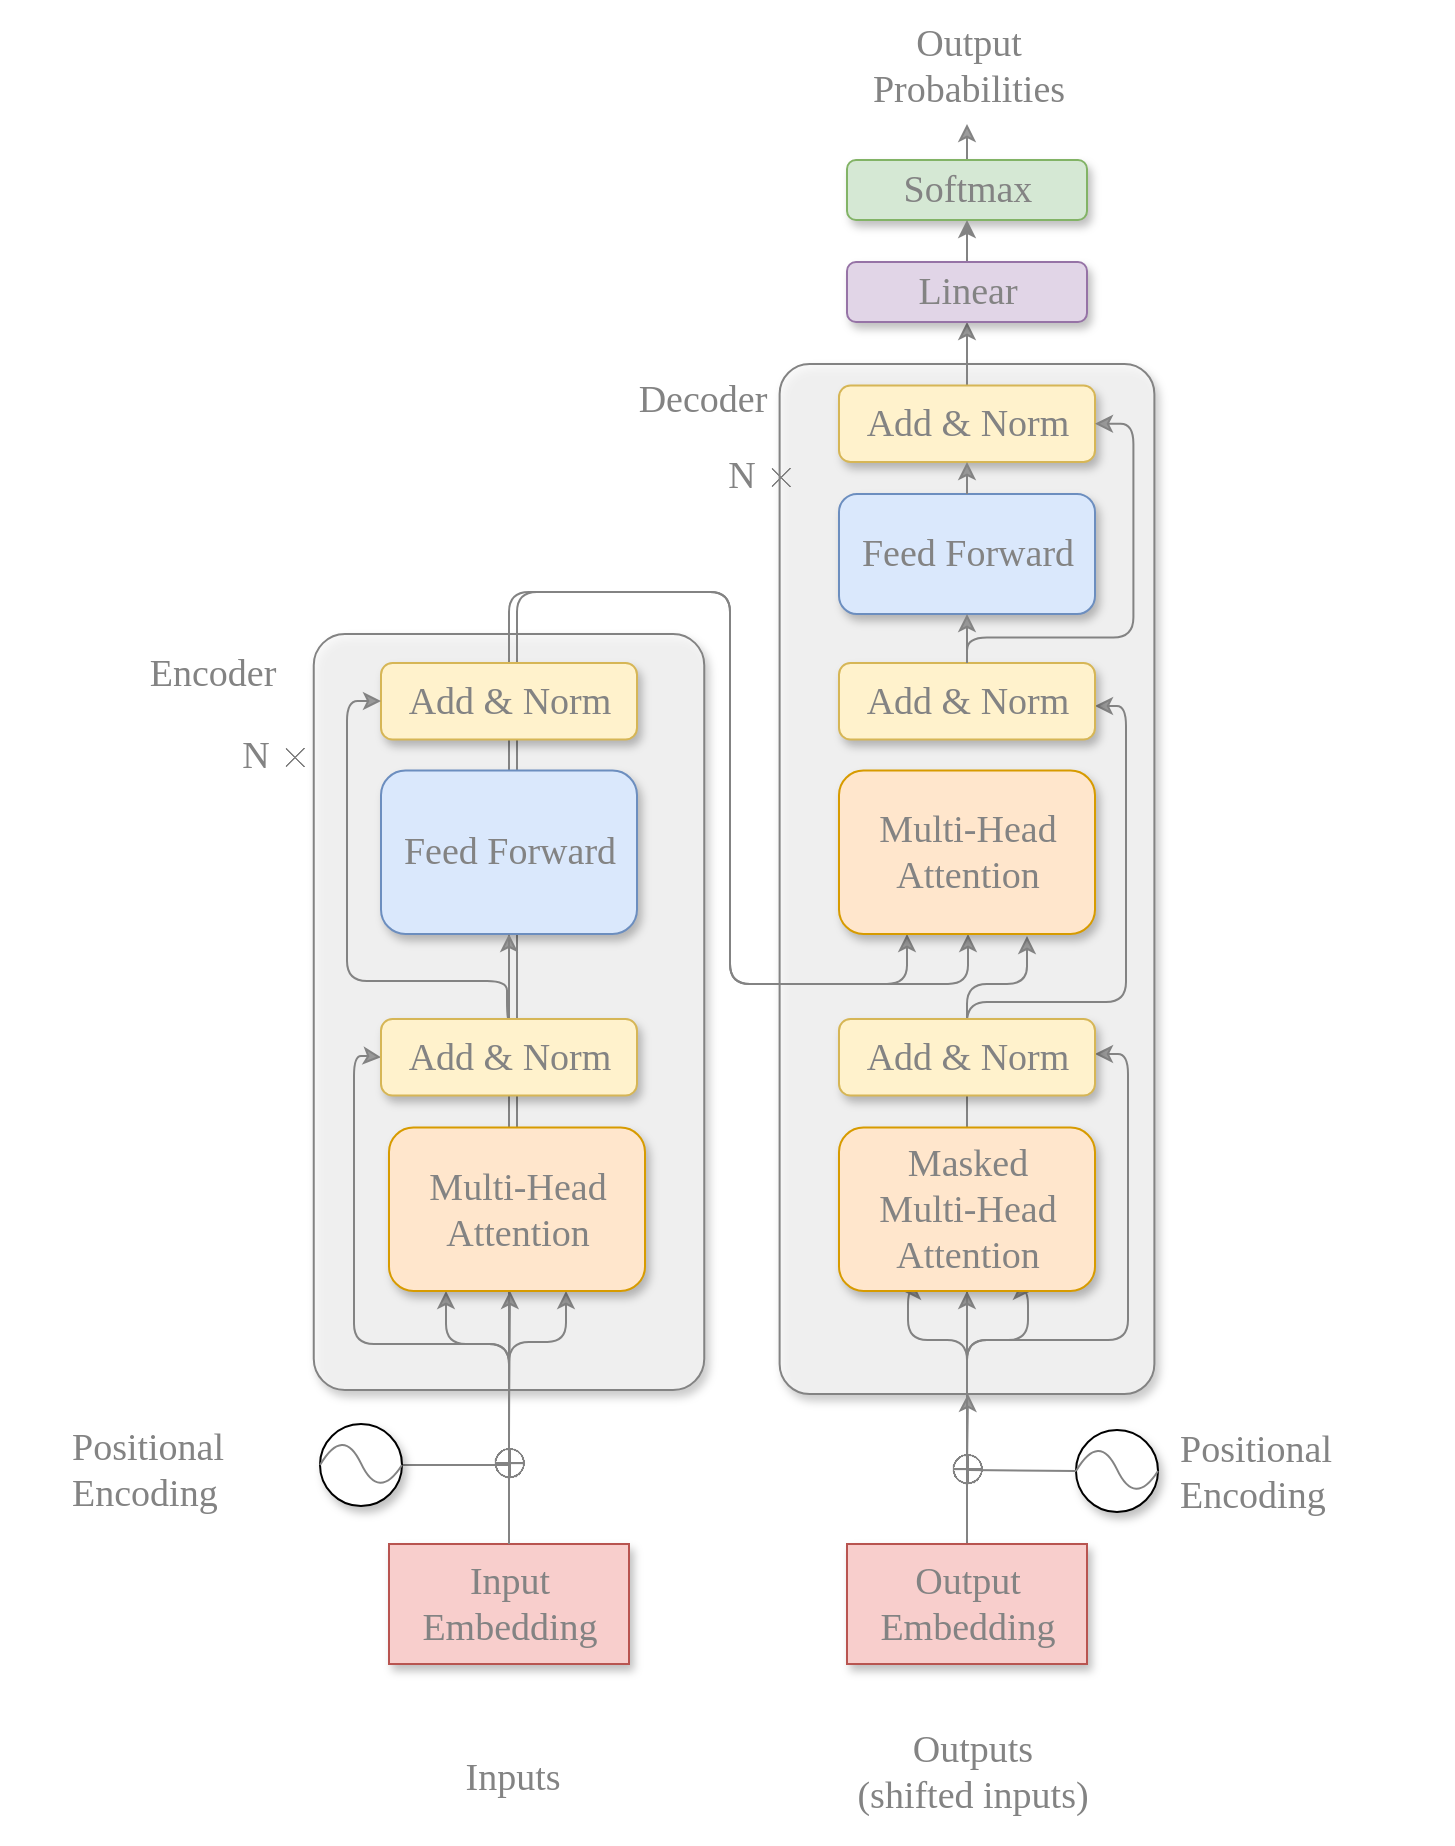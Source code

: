 <mxfile version="22.0.4" type="github" pages="3">
  <diagram name="Page-1" id="L9wKxA3IgMW9D4mlLyfj">
    <mxGraphModel dx="1473" dy="1024" grid="0" gridSize="10" guides="1" tooltips="1" connect="1" arrows="1" fold="1" page="0" pageScale="1" pageWidth="850" pageHeight="1100" background="none" math="1" shadow="0">
      <root>
        <mxCell id="0" />
        <mxCell id="1" parent="0" />
        <mxCell id="UqhF--r-Gl4hebt5zzpi-37" value="$$\oplus$$" style="text;html=1;align=center;verticalAlign=middle;resizable=0;points=[];autosize=1;strokeColor=none;fillColor=none;spacing=0;fontSize=19;fontColor=#838383;comic=0;shadow=1;jiggle=0.5;" parent="1" vertex="1">
          <mxGeometry x="255" y="822.5" width="107" height="31" as="geometry" />
        </mxCell>
        <mxCell id="UqhF--r-Gl4hebt5zzpi-41" value="$$\oplus$$" style="text;html=1;align=center;verticalAlign=middle;resizable=0;points=[];autosize=1;strokeColor=none;fillColor=none;spacing=0;fontSize=19;fontColor=#838383;comic=0;shadow=1;jiggle=0.5;" parent="1" vertex="1">
          <mxGeometry x="484" y="825.5" width="107" height="31" as="geometry" />
        </mxCell>
        <mxCell id="UqhF--r-Gl4hebt5zzpi-48" value="" style="whiteSpace=wrap;html=1;rounded=1;flipV=0;fontFamily=IBM Plex Mono;fontSize=19;fillColor=#F8F8F8;fontColor=#838383;strokeColor=#838383;arcSize=8;comic=0;shadow=1;fillOpacity=80;fillStyle=auto;" parent="1" vertex="1">
          <mxGeometry x="211.875" y="424" width="195.25" height="378" as="geometry" />
        </mxCell>
        <mxCell id="UqhF--r-Gl4hebt5zzpi-1" value="" style="whiteSpace=wrap;html=1;rounded=1;fontFamily=IBM Plex Mono;fontSize=19;fillStyle=auto;fillColor=#F8F8F8;arcSize=8;fontColor=#838383;comic=0;shadow=1;fillOpacity=80;gradientColor=none;strokeColor=#838383;" parent="1" vertex="1">
          <mxGeometry x="444.81" y="289" width="187.38" height="515" as="geometry" />
        </mxCell>
        <mxCell id="UqhF--r-Gl4hebt5zzpi-81" style="edgeStyle=orthogonalEdgeStyle;shape=connector;rounded=1;orthogonalLoop=1;jettySize=auto;html=1;exitX=0.5;exitY=0;exitDx=0;exitDy=0;labelBackgroundColor=default;strokeColor=#838383;fontFamily=Helvetica;fontSize=19;fontColor=#838383;endArrow=classic;strokeOpacity=100;fillOpacity=80;comic=0;shadow=0;jiggle=0.5;" parent="1" source="UqhF--r-Gl4hebt5zzpi-17" target="UqhF--r-Gl4hebt5zzpi-12" edge="1">
          <mxGeometry relative="1" as="geometry">
            <Array as="points">
              <mxPoint x="539" y="608" />
              <mxPoint x="618" y="608" />
              <mxPoint x="618" y="460" />
            </Array>
          </mxGeometry>
        </mxCell>
        <mxCell id="UqhF--r-Gl4hebt5zzpi-80" style="edgeStyle=orthogonalEdgeStyle;shape=connector;rounded=1;orthogonalLoop=1;jettySize=auto;html=1;exitX=0.5;exitY=0;exitDx=0;exitDy=0;labelBackgroundColor=default;strokeColor=#838383;fontFamily=Helvetica;fontSize=19;fontColor=#838383;endArrow=classic;strokeOpacity=100;fillOpacity=80;comic=0;shadow=0;jiggle=0.5;" parent="1" source="UqhF--r-Gl4hebt5zzpi-17" target="UqhF--r-Gl4hebt5zzpi-14" edge="1">
          <mxGeometry relative="1" as="geometry">
            <Array as="points">
              <mxPoint x="539" y="777" />
              <mxPoint x="619" y="777" />
              <mxPoint x="619" y="634" />
            </Array>
          </mxGeometry>
        </mxCell>
        <mxCell id="UqhF--r-Gl4hebt5zzpi-95" style="edgeStyle=orthogonalEdgeStyle;shape=connector;rounded=1;orthogonalLoop=1;jettySize=auto;html=1;labelBackgroundColor=default;strokeColor=#838383;fontFamily=Helvetica;fontSize=19;fontColor=#838383;endArrow=classic;strokeOpacity=100;fillOpacity=80;comic=0;shadow=0;jiggle=0.5;" parent="1" source="UqhF--r-Gl4hebt5zzpi-9" target="UqhF--r-Gl4hebt5zzpi-96" edge="1">
          <mxGeometry relative="1" as="geometry">
            <mxPoint x="538.286" y="147.137" as="targetPoint" />
            <Array as="points">
              <mxPoint x="537" y="160" />
              <mxPoint x="537" y="160" />
            </Array>
          </mxGeometry>
        </mxCell>
        <mxCell id="UqhF--r-Gl4hebt5zzpi-9" value="Softmax" style="whiteSpace=wrap;html=1;rounded=1;fontFamily=IBM Plex Mono;fontSize=19;fillColor=#d5e8d4;strokeColor=#82b366;fontColor=#838383;comic=0;shadow=1;jiggle=0.5;" parent="1" vertex="1">
          <mxGeometry x="478.5" y="187" width="120" height="30" as="geometry" />
        </mxCell>
        <mxCell id="UqhF--r-Gl4hebt5zzpi-77" style="edgeStyle=orthogonalEdgeStyle;shape=connector;rounded=1;orthogonalLoop=1;jettySize=auto;html=1;exitX=0.5;exitY=0;exitDx=0;exitDy=0;entryX=0.5;entryY=1;entryDx=0;entryDy=0;labelBackgroundColor=default;strokeColor=#838383;fontFamily=Helvetica;fontSize=19;fontColor=#838383;endArrow=classic;strokeOpacity=100;fillOpacity=80;comic=0;shadow=0;jiggle=0.5;" parent="1" source="UqhF--r-Gl4hebt5zzpi-17" target="UqhF--r-Gl4hebt5zzpi-15" edge="1">
          <mxGeometry relative="1" as="geometry" />
        </mxCell>
        <mxCell id="UqhF--r-Gl4hebt5zzpi-78" style="edgeStyle=orthogonalEdgeStyle;shape=connector;rounded=1;orthogonalLoop=1;jettySize=auto;html=1;exitX=0.5;exitY=0;exitDx=0;exitDy=0;entryX=0.25;entryY=1;entryDx=0;entryDy=0;labelBackgroundColor=default;strokeColor=#838383;fontFamily=Helvetica;fontSize=19;fontColor=#838383;endArrow=classic;strokeOpacity=100;fillOpacity=80;comic=0;shadow=0;jiggle=0.5;" parent="1" source="UqhF--r-Gl4hebt5zzpi-17" target="UqhF--r-Gl4hebt5zzpi-15" edge="1">
          <mxGeometry relative="1" as="geometry">
            <Array as="points">
              <mxPoint x="539" y="777" />
              <mxPoint x="509" y="777" />
            </Array>
          </mxGeometry>
        </mxCell>
        <mxCell id="UqhF--r-Gl4hebt5zzpi-79" style="edgeStyle=orthogonalEdgeStyle;shape=connector;rounded=1;orthogonalLoop=1;jettySize=auto;html=1;exitX=0.5;exitY=0;exitDx=0;exitDy=0;entryX=0.75;entryY=1;entryDx=0;entryDy=0;labelBackgroundColor=default;strokeColor=#838383;fontFamily=Helvetica;fontSize=19;fontColor=#838383;endArrow=classic;strokeOpacity=100;fillOpacity=80;comic=0;shadow=0;jiggle=0.5;" parent="1" source="UqhF--r-Gl4hebt5zzpi-17" target="UqhF--r-Gl4hebt5zzpi-15" edge="1">
          <mxGeometry relative="1" as="geometry">
            <Array as="points">
              <mxPoint x="539" y="777" />
              <mxPoint x="569" y="777" />
            </Array>
          </mxGeometry>
        </mxCell>
        <mxCell id="UqhF--r-Gl4hebt5zzpi-82" value="=" style="edgeStyle=orthogonalEdgeStyle;shape=connector;rounded=1;orthogonalLoop=1;jettySize=auto;html=1;exitX=0.5;exitY=0;exitDx=0;exitDy=0;entryX=0.75;entryY=1;entryDx=0;entryDy=0;labelBackgroundColor=default;strokeColor=#838383;fontFamily=Helvetica;fontSize=19;fontColor=#838383;endArrow=classic;strokeOpacity=100;fillOpacity=80;comic=0;shadow=0;jiggle=0.5;" parent="1" source="UqhF--r-Gl4hebt5zzpi-17" edge="1">
          <mxGeometry relative="1" as="geometry">
            <mxPoint x="538.5" y="900.003" as="sourcePoint" />
            <mxPoint x="568.5" y="575" as="targetPoint" />
            <Array as="points">
              <mxPoint x="538" y="599" />
              <mxPoint x="568" y="599" />
            </Array>
          </mxGeometry>
        </mxCell>
        <mxCell id="UqhF--r-Gl4hebt5zzpi-92" style="edgeStyle=orthogonalEdgeStyle;shape=connector;rounded=1;orthogonalLoop=1;jettySize=auto;html=1;exitX=0.5;exitY=0;exitDx=0;exitDy=0;labelBackgroundColor=default;strokeColor=#838383;fontFamily=Helvetica;fontSize=19;fontColor=#838383;endArrow=classic;strokeOpacity=100;fillOpacity=80;comic=0;shadow=0;jiggle=0.5;" parent="1" source="UqhF--r-Gl4hebt5zzpi-17" target="UqhF--r-Gl4hebt5zzpi-1" edge="1">
          <mxGeometry relative="1" as="geometry">
            <Array as="points">
              <mxPoint x="539" y="839" />
              <mxPoint x="539" y="839" />
            </Array>
          </mxGeometry>
        </mxCell>
        <mxCell id="UqhF--r-Gl4hebt5zzpi-17" value="&lt;font style=&quot;font-size: 19px;&quot; face=&quot;IBM Plex Mono&quot;&gt;Output&lt;br style=&quot;font-size: 19px;&quot;&gt;Embedding&lt;/font&gt;" style="whiteSpace=wrap;html=1;fillColor=#f8cecc;strokeColor=#b85450;fontColor=#838383;comic=0;shadow=1;jiggle=0.5;fontSize=19;" parent="1" vertex="1">
          <mxGeometry x="478.5" y="879.003" width="120" height="60" as="geometry" />
        </mxCell>
        <mxCell id="UqhF--r-Gl4hebt5zzpi-73" style="edgeStyle=orthogonalEdgeStyle;shape=connector;rounded=1;orthogonalLoop=1;jettySize=auto;html=1;exitX=0.5;exitY=0;exitDx=0;exitDy=0;labelBackgroundColor=default;strokeColor=#838383;fontFamily=Helvetica;fontSize=19;fontColor=#838383;endArrow=classic;strokeOpacity=100;fillOpacity=80;comic=0;shadow=0;jiggle=0.5;" parent="1" source="UqhF--r-Gl4hebt5zzpi-18" target="UqhF--r-Gl4hebt5zzpi-13" edge="1">
          <mxGeometry relative="1" as="geometry">
            <Array as="points">
              <mxPoint x="310" y="403" />
              <mxPoint x="420" y="403" />
              <mxPoint x="420" y="599" />
              <mxPoint x="539" y="599" />
            </Array>
          </mxGeometry>
        </mxCell>
        <mxCell id="UqhF--r-Gl4hebt5zzpi-74" style="edgeStyle=orthogonalEdgeStyle;shape=connector;rounded=1;orthogonalLoop=1;jettySize=auto;html=1;exitX=0.5;exitY=0;exitDx=0;exitDy=0;entryX=0.25;entryY=1;entryDx=0;entryDy=0;labelBackgroundColor=default;strokeColor=#838383;fontFamily=Helvetica;fontSize=19;fontColor=#838383;endArrow=classic;strokeOpacity=100;fillOpacity=80;comic=0;shadow=0;jiggle=0.5;" parent="1" edge="1" source="UqhF--r-Gl4hebt5zzpi-47">
          <mxGeometry relative="1" as="geometry">
            <mxPoint x="308.5" y="899.003" as="sourcePoint" />
            <mxPoint x="508.5" y="574" as="targetPoint" />
            <Array as="points">
              <mxPoint x="420" y="403" />
              <mxPoint x="420" y="599" />
              <mxPoint x="509" y="599" />
            </Array>
          </mxGeometry>
        </mxCell>
        <mxCell id="UqhF--r-Gl4hebt5zzpi-18" value="Input Embedding" style="whiteSpace=wrap;html=1;fontFamily=IBM Plex Mono;fontSize=19;fillColor=#f8cecc;strokeColor=#b85450;fontColor=#838383;comic=0;shadow=1;jiggle=0.5;" parent="1" vertex="1">
          <mxGeometry x="249.5" y="879.003" width="120" height="60" as="geometry" />
        </mxCell>
        <mxCell id="UqhF--r-Gl4hebt5zzpi-51" value="&lt;font style=&quot;font-size: 19px;&quot; face=&quot;IBM Plex Mono&quot;&gt;Positional&lt;br style=&quot;font-size: 19px;&quot;&gt;Encoding&lt;/font&gt;" style="text;html=1;align=left;verticalAlign=middle;resizable=0;points=[];autosize=1;strokeColor=none;fillColor=none;fontSize=19;fontFamily=Helvetica;fontColor=#838383;comic=0;shadow=1;jiggle=0.5;" parent="1" vertex="1">
          <mxGeometry x="89" y="812" width="132" height="59" as="geometry" />
        </mxCell>
        <mxCell id="UqhF--r-Gl4hebt5zzpi-62" style="edgeStyle=orthogonalEdgeStyle;rounded=1;orthogonalLoop=1;jettySize=auto;html=1;fontFamily=Helvetica;fontSize=19;fontColor=#838383;comic=0;strokeOpacity=100;fillOpacity=80;strokeColor=#838383;shadow=0;jiggle=0.5;" parent="1" target="UqhF--r-Gl4hebt5zzpi-47" edge="1" source="UqhF--r-Gl4hebt5zzpi-18">
          <mxGeometry relative="1" as="geometry">
            <mxPoint x="308.538" y="807.5" as="sourcePoint" />
            <Array as="points">
              <mxPoint x="310" y="779" />
              <mxPoint x="278" y="779" />
            </Array>
          </mxGeometry>
        </mxCell>
        <mxCell id="UqhF--r-Gl4hebt5zzpi-57" value="" style="group;fontColor=#838383;comic=0;shadow=1;jiggle=0.5;fontSize=19;" parent="1" vertex="1" connectable="0">
          <mxGeometry x="215" y="819" width="41" height="41" as="geometry" />
        </mxCell>
        <mxCell id="7QeEZ1loMT9hqBjZtXPP-9" style="edgeStyle=orthogonalEdgeStyle;shape=connector;rounded=1;comic=0;jiggle=0.5;orthogonalLoop=1;jettySize=auto;html=1;exitX=1;exitY=0.5;exitDx=0;exitDy=0;shadow=0;labelBackgroundColor=default;strokeColor=#838383;align=center;verticalAlign=middle;fontFamily=Helvetica;fontSize=12;fontColor=#838383;endArrow=none;endFill=0;" edge="1" parent="UqhF--r-Gl4hebt5zzpi-57" source="UqhF--r-Gl4hebt5zzpi-32">
          <mxGeometry relative="1" as="geometry">
            <mxPoint x="94.01" y="20.494" as="targetPoint" />
          </mxGeometry>
        </mxCell>
        <mxCell id="UqhF--r-Gl4hebt5zzpi-32" value="" style="ellipse;whiteSpace=wrap;html=1;strokeWidth=1;fontColor=#838383;comic=0;shadow=1;jiggle=0.5;fontSize=19;" parent="UqhF--r-Gl4hebt5zzpi-57" vertex="1">
          <mxGeometry width="41" height="41" as="geometry" />
        </mxCell>
        <mxCell id="UqhF--r-Gl4hebt5zzpi-36" value="" style="edgeStyle=none;orthogonalLoop=1;jettySize=auto;html=1;endArrow=none;endFill=0;exitX=0;exitY=0.5;exitDx=0;exitDy=0;entryX=1;entryY=0.5;entryDx=0;entryDy=0;strokeWidth=1;fontColor=#838383;strokeOpacity=100;fillOpacity=80;strokeColor=#838383;comic=0;shadow=0;jiggle=0.5;curved=1;fontSize=19;" parent="UqhF--r-Gl4hebt5zzpi-57" source="UqhF--r-Gl4hebt5zzpi-32" target="UqhF--r-Gl4hebt5zzpi-32" edge="1">
          <mxGeometry width="100" relative="1" as="geometry">
            <mxPoint x="-0.774" y="20.113" as="sourcePoint" />
            <mxPoint x="40.226" y="19.34" as="targetPoint" />
            <Array as="points">
              <mxPoint x="11.604" y="0.774" />
              <mxPoint x="29.396" y="38.679" />
            </Array>
          </mxGeometry>
        </mxCell>
        <mxCell id="UqhF--r-Gl4hebt5zzpi-63" style="edgeStyle=orthogonalEdgeStyle;rounded=1;orthogonalLoop=1;jettySize=auto;html=1;fontFamily=Helvetica;fontSize=19;fontColor=#838383;comic=0;strokeOpacity=100;fillOpacity=80;strokeColor=#838383;shadow=0;jiggle=0.5;" parent="1" target="UqhF--r-Gl4hebt5zzpi-47" edge="1" source="UqhF--r-Gl4hebt5zzpi-18">
          <mxGeometry relative="1" as="geometry">
            <mxPoint x="308.538" y="815.5" as="sourcePoint" />
            <Array as="points">
              <mxPoint x="310" y="778" />
              <mxPoint x="338" y="778" />
            </Array>
          </mxGeometry>
        </mxCell>
        <mxCell id="UqhF--r-Gl4hebt5zzpi-69" style="edgeStyle=orthogonalEdgeStyle;rounded=1;orthogonalLoop=1;jettySize=auto;html=1;entryX=0;entryY=0.5;entryDx=0;entryDy=0;fontFamily=Helvetica;fontSize=19;fontColor=#838383;strokeOpacity=100;fillOpacity=80;strokeColor=#838383;comic=0;shadow=0;jiggle=0.5;" parent="1" source="UqhF--r-Gl4hebt5zzpi-18" target="UqhF--r-Gl4hebt5zzpi-46" edge="1">
          <mxGeometry relative="1" as="geometry">
            <mxPoint x="289" y="864" as="sourcePoint" />
            <mxPoint x="248.5" y="628.625" as="targetPoint" />
            <Array as="points">
              <mxPoint x="310" y="779" />
              <mxPoint x="232" y="779" />
              <mxPoint x="232" y="635" />
              <mxPoint x="239" y="635" />
            </Array>
          </mxGeometry>
        </mxCell>
        <mxCell id="UqhF--r-Gl4hebt5zzpi-86" value="" style="edgeStyle=orthogonalEdgeStyle;shape=connector;rounded=1;orthogonalLoop=1;jettySize=auto;html=1;labelBackgroundColor=default;strokeColor=#838383;fontFamily=Helvetica;fontSize=19;fontColor=#838383;endArrow=classic;strokeOpacity=100;fillOpacity=80;comic=0;shadow=0;jiggle=0.5;" parent="1" source="UqhF--r-Gl4hebt5zzpi-10" target="UqhF--r-Gl4hebt5zzpi-16" edge="1">
          <mxGeometry relative="1" as="geometry" />
        </mxCell>
        <mxCell id="7QeEZ1loMT9hqBjZtXPP-3" style="edgeStyle=orthogonalEdgeStyle;shape=connector;rounded=1;comic=0;jiggle=0.5;orthogonalLoop=1;jettySize=auto;html=1;exitX=0.5;exitY=0;exitDx=0;exitDy=0;entryX=0.5;entryY=1;entryDx=0;entryDy=0;shadow=0;labelBackgroundColor=default;strokeColor=#838383;align=center;verticalAlign=middle;fontFamily=Helvetica;fontSize=19;fontColor=#838383;endArrow=classic;" edge="1" parent="1" source="UqhF--r-Gl4hebt5zzpi-16" target="UqhF--r-Gl4hebt5zzpi-9">
          <mxGeometry relative="1" as="geometry" />
        </mxCell>
        <mxCell id="UqhF--r-Gl4hebt5zzpi-16" value="Linear" style="whiteSpace=wrap;html=1;rounded=1;fontFamily=IBM Plex Mono;fontSize=19;fillColor=#e1d5e7;strokeColor=#9673a6;fontColor=#838383;comic=0;shadow=1;jiggle=0.5;" parent="1" vertex="1">
          <mxGeometry x="478.5" y="238" width="120" height="30" as="geometry" />
        </mxCell>
        <mxCell id="UqhF--r-Gl4hebt5zzpi-88" value="" style="group;fontColor=#838383;comic=0;shadow=1;jiggle=0.5;fontSize=19;" parent="1" vertex="1" connectable="0">
          <mxGeometry x="593" y="822" width="41" height="41" as="geometry" />
        </mxCell>
        <mxCell id="UqhF--r-Gl4hebt5zzpi-89" value="" style="ellipse;whiteSpace=wrap;html=1;strokeWidth=1;fontColor=#838383;comic=0;shadow=1;jiggle=0.5;fontSize=19;" parent="UqhF--r-Gl4hebt5zzpi-88" vertex="1">
          <mxGeometry width="41" height="41" as="geometry" />
        </mxCell>
        <mxCell id="UqhF--r-Gl4hebt5zzpi-90" value="" style="edgeStyle=none;orthogonalLoop=1;jettySize=auto;html=1;endArrow=none;endFill=0;exitX=0;exitY=0.5;exitDx=0;exitDy=0;entryX=1;entryY=0.5;entryDx=0;entryDy=0;strokeWidth=1;fontColor=#838383;strokeOpacity=100;fillOpacity=80;strokeColor=#838383;comic=0;shadow=0;jiggle=0.5;curved=1;fontSize=19;" parent="UqhF--r-Gl4hebt5zzpi-88" source="UqhF--r-Gl4hebt5zzpi-89" target="UqhF--r-Gl4hebt5zzpi-89" edge="1">
          <mxGeometry width="100" relative="1" as="geometry">
            <mxPoint x="-0.774" y="20.113" as="sourcePoint" />
            <mxPoint x="40.226" y="19.34" as="targetPoint" />
            <Array as="points">
              <mxPoint x="11.604" y="0.774" />
              <mxPoint x="29.396" y="38.679" />
            </Array>
          </mxGeometry>
        </mxCell>
        <mxCell id="UqhF--r-Gl4hebt5zzpi-91" value="&lt;font style=&quot;font-size: 19px;&quot; face=&quot;IBM Plex Mono&quot;&gt;Positional&lt;br style=&quot;font-size: 19px;&quot;&gt;Encoding&lt;/font&gt;" style="text;html=1;align=left;verticalAlign=middle;resizable=0;points=[];autosize=1;strokeColor=none;fillColor=none;fontSize=19;fontFamily=Helvetica;fontColor=#838383;comic=0;shadow=1;jiggle=0.5;" parent="1" vertex="1">
          <mxGeometry x="643.38" y="813" width="132" height="59" as="geometry" />
        </mxCell>
        <mxCell id="UqhF--r-Gl4hebt5zzpi-93" value="Inputs" style="text;html=1;align=center;verticalAlign=middle;resizable=0;points=[];autosize=1;strokeColor=none;fillColor=none;fontSize=19;fontFamily=IBM Plex Mono;fontColor=#838383;comic=0;shadow=1;jiggle=0.5;" parent="1" vertex="1">
          <mxGeometry x="268.01" y="978.5" width="86" height="35" as="geometry" />
        </mxCell>
        <mxCell id="UqhF--r-Gl4hebt5zzpi-94" value="Outputs&lt;br style=&quot;font-size: 19px;&quot;&gt;(shifted inputs)" style="text;html=1;align=center;verticalAlign=middle;resizable=0;points=[];autosize=1;strokeColor=none;fillColor=none;fontSize=19;fontFamily=IBM Plex Mono;fontColor=#838383;comic=0;shadow=1;jiggle=0.5;" parent="1" vertex="1">
          <mxGeometry x="441" y="964" width="200" height="58" as="geometry" />
        </mxCell>
        <mxCell id="UqhF--r-Gl4hebt5zzpi-96" value="Output&lt;br style=&quot;font-size: 19px;&quot;&gt;Probabilities" style="text;html=1;align=center;verticalAlign=middle;resizable=0;points=[];autosize=1;strokeColor=none;fillColor=none;fontSize=19;fontFamily=IBM Plex Mono;fontColor=#838383;comic=0;shadow=1;jiggle=0.5;" parent="1" vertex="1">
          <mxGeometry x="455.5" y="111" width="166" height="58" as="geometry" />
        </mxCell>
        <mxCell id="UqhF--r-Gl4hebt5zzpi-100" style="edgeStyle=orthogonalEdgeStyle;shape=connector;rounded=1;orthogonalLoop=1;jettySize=auto;html=1;exitX=0;exitY=0.5;exitDx=0;exitDy=0;labelBackgroundColor=default;strokeColor=#838383;fontFamily=Helvetica;fontSize=19;fontColor=#838383;endArrow=none;endFill=0;strokeWidth=1;strokeOpacity=100;fillOpacity=80;comic=0;shadow=0;jiggle=0.5;" parent="1" edge="1">
          <mxGeometry relative="1" as="geometry">
            <mxPoint x="593.0" y="842.5" as="sourcePoint" />
            <mxPoint x="539" y="842" as="targetPoint" />
            <Array as="points">
              <mxPoint x="539" y="843" />
            </Array>
          </mxGeometry>
        </mxCell>
        <mxCell id="K7huDpgQSB3ZWNo1R82g-1" value="&lt;font face=&quot;IBM Plex Mono&quot; style=&quot;font-size: 19px;&quot;&gt;Decoder&lt;/font&gt;" style="text;html=1;align=center;verticalAlign=middle;resizable=0;points=[];autosize=1;strokeColor=none;fillColor=none;fontSize=19;fontFamily=Helvetica;fontColor=#838383;comic=0;shadow=1;jiggle=0.5;rotation=0;" parent="1" vertex="1">
          <mxGeometry x="356.63" y="289" width="98" height="36" as="geometry" />
        </mxCell>
        <mxCell id="K7huDpgQSB3ZWNo1R82g-2" value="&lt;font face=&quot;IBM Plex Mono&quot; style=&quot;font-size: 19px;&quot;&gt;Encoder&lt;/font&gt;" style="text;html=1;align=center;verticalAlign=middle;resizable=0;points=[];autosize=1;strokeColor=none;fillColor=none;fontSize=19;fontFamily=Helvetica;fontColor=#838383;comic=0;shadow=1;jiggle=0.5;rotation=0;" parent="1" vertex="1">
          <mxGeometry x="111.88" y="426" width="98" height="36" as="geometry" />
        </mxCell>
        <mxCell id="K7huDpgQSB3ZWNo1R82g-5" value="N \(\times\)" style="text;html=1;align=right;verticalAlign=middle;resizable=0;points=[];autosize=1;strokeColor=none;fillColor=none;fontSize=19;fontFamily=IBM Plex Mono;fontColor=#838383;" parent="1" vertex="1">
          <mxGeometry x="55.88" y="467.75" width="155" height="35" as="geometry" />
        </mxCell>
        <mxCell id="K7huDpgQSB3ZWNo1R82g-7" value="N \(\times\)" style="text;html=1;align=right;verticalAlign=middle;resizable=0;points=[];autosize=1;strokeColor=none;fillColor=none;fontSize=19;fontFamily=IBM Plex Mono;fontColor=#838383;" parent="1" vertex="1">
          <mxGeometry x="298.88" y="327" width="155" height="35" as="geometry" />
        </mxCell>
        <mxCell id="7QeEZ1loMT9hqBjZtXPP-1" value="" style="group;fontSize=19;" vertex="1" connectable="0" parent="1">
          <mxGeometry x="474.5" y="299.75" width="128" height="452.75" as="geometry" />
        </mxCell>
        <mxCell id="UqhF--r-Gl4hebt5zzpi-14" value="Add &amp;amp; Norm" style="whiteSpace=wrap;html=1;rounded=1;fontFamily=IBM Plex Mono;fontSize=19;fillColor=#fff2cc;strokeColor=#d6b656;fontColor=#838383;comic=0;shadow=1;jiggle=0.5;" parent="7QeEZ1loMT9hqBjZtXPP-1" vertex="1">
          <mxGeometry x="1.421e-14" y="316.75" width="128.0" height="38.25" as="geometry" />
        </mxCell>
        <mxCell id="UqhF--r-Gl4hebt5zzpi-15" value="Masked&lt;br style=&quot;font-size: 19px;&quot;&gt;Multi-Head&lt;br style=&quot;font-size: 19px;&quot;&gt;Attention" style="whiteSpace=wrap;html=1;rounded=1;fontFamily=IBM Plex Mono;fontSize=19;fillColor=#ffe6cc;strokeColor=#d79b00;fontColor=#838383;comic=0;shadow=1;jiggle=0.5;" parent="7QeEZ1loMT9hqBjZtXPP-1" vertex="1">
          <mxGeometry x="1.421e-14" y="371" width="128.0" height="81.75" as="geometry" />
        </mxCell>
        <mxCell id="UqhF--r-Gl4hebt5zzpi-10" value="Add &amp;amp; Norm" style="whiteSpace=wrap;html=1;rounded=1;fontFamily=IBM Plex Mono;fontSize=19;fillColor=#fff2cc;strokeColor=#d6b656;fontColor=#838383;comic=0;shadow=1;jiggle=0.5;" parent="7QeEZ1loMT9hqBjZtXPP-1" vertex="1">
          <mxGeometry x="1.421e-14" width="128.0" height="38.25" as="geometry" />
        </mxCell>
        <mxCell id="UqhF--r-Gl4hebt5zzpi-11" value="Feed Forward" style="whiteSpace=wrap;html=1;rounded=1;fontFamily=IBM Plex Mono;fontSize=19;fillColor=#dae8fc;strokeColor=#6c8ebf;fontColor=#838383;comic=0;shadow=1;jiggle=0.5;" parent="7QeEZ1loMT9hqBjZtXPP-1" vertex="1">
          <mxGeometry x="1.421e-14" y="54.25" width="128.0" height="60" as="geometry" />
        </mxCell>
        <mxCell id="UqhF--r-Gl4hebt5zzpi-12" value="Add &amp;amp; Norm" style="whiteSpace=wrap;html=1;rounded=1;fontFamily=IBM Plex Mono;fontSize=19;fillColor=#fff2cc;strokeColor=#d6b656;fontColor=#838383;comic=0;shadow=1;jiggle=0.5;" parent="7QeEZ1loMT9hqBjZtXPP-1" vertex="1">
          <mxGeometry x="1.421e-14" y="138.75" width="128.0" height="38.25" as="geometry" />
        </mxCell>
        <mxCell id="UqhF--r-Gl4hebt5zzpi-13" value="Multi-Head Attention" style="whiteSpace=wrap;html=1;rounded=1;fontFamily=IBM Plex Mono;fontSize=19;fillColor=#ffe6cc;strokeColor=#d79b00;fontColor=#838383;comic=0;shadow=1;jiggle=0.5;" parent="7QeEZ1loMT9hqBjZtXPP-1" vertex="1">
          <mxGeometry x="1.421e-14" y="192.5" width="128.0" height="81.75" as="geometry" />
        </mxCell>
        <mxCell id="UqhF--r-Gl4hebt5zzpi-87" style="edgeStyle=orthogonalEdgeStyle;shape=connector;rounded=1;orthogonalLoop=1;jettySize=auto;html=1;exitX=0.5;exitY=0;exitDx=0;exitDy=0;entryX=0.5;entryY=1;entryDx=0;entryDy=0;labelBackgroundColor=default;strokeColor=#838383;fontFamily=Helvetica;fontSize=19;fontColor=#838383;endArrow=classic;strokeOpacity=100;fillOpacity=80;comic=0;shadow=0;jiggle=0.5;" parent="7QeEZ1loMT9hqBjZtXPP-1" source="UqhF--r-Gl4hebt5zzpi-11" target="UqhF--r-Gl4hebt5zzpi-10" edge="1">
          <mxGeometry relative="1" as="geometry" />
        </mxCell>
        <mxCell id="UqhF--r-Gl4hebt5zzpi-84" style="edgeStyle=orthogonalEdgeStyle;shape=connector;rounded=1;orthogonalLoop=1;jettySize=auto;html=1;exitX=0.5;exitY=0;exitDx=0;exitDy=0;entryX=0.5;entryY=1;entryDx=0;entryDy=0;labelBackgroundColor=default;strokeColor=#838383;fontFamily=Helvetica;fontSize=19;fontColor=#838383;endArrow=classic;strokeOpacity=100;fillOpacity=80;comic=0;shadow=0;jiggle=0.5;" parent="7QeEZ1loMT9hqBjZtXPP-1" source="UqhF--r-Gl4hebt5zzpi-12" target="UqhF--r-Gl4hebt5zzpi-11" edge="1">
          <mxGeometry relative="1" as="geometry" />
        </mxCell>
        <mxCell id="UqhF--r-Gl4hebt5zzpi-85" style="edgeStyle=orthogonalEdgeStyle;shape=connector;rounded=1;orthogonalLoop=1;jettySize=auto;html=1;exitX=0.5;exitY=0;exitDx=0;exitDy=0;entryX=1;entryY=0.5;entryDx=0;entryDy=0;labelBackgroundColor=default;strokeColor=#838383;fontFamily=Helvetica;fontSize=19;fontColor=#838383;endArrow=classic;strokeOpacity=100;fillOpacity=80;comic=0;shadow=0;jiggle=0.5;" parent="7QeEZ1loMT9hqBjZtXPP-1" source="UqhF--r-Gl4hebt5zzpi-12" target="UqhF--r-Gl4hebt5zzpi-10" edge="1">
          <mxGeometry relative="1" as="geometry">
            <Array as="points">
              <mxPoint x="64.0" y="126" />
              <mxPoint x="147.2" y="126" />
              <mxPoint x="147.2" y="19" />
            </Array>
          </mxGeometry>
        </mxCell>
        <mxCell id="UqhF--r-Gl4hebt5zzpi-44" value="Add &amp;amp; Norm" style="whiteSpace=wrap;html=1;rounded=1;fontFamily=IBM Plex Mono;fontSize=19;fillColor=#fff2cc;strokeColor=#d6b656;fontColor=#838383;comic=0;shadow=1;jiggle=0.5;" parent="1" vertex="1">
          <mxGeometry x="245.5" y="438.5" width="128" height="38.25" as="geometry" />
        </mxCell>
        <mxCell id="UqhF--r-Gl4hebt5zzpi-45" value="Feed Forward" style="whiteSpace=wrap;html=1;rounded=1;fontFamily=IBM Plex Mono;fontSize=19;fillColor=#dae8fc;strokeColor=#6c8ebf;fontColor=#838383;comic=0;shadow=1;jiggle=0.5;" parent="1" vertex="1">
          <mxGeometry x="245.5" y="492.25" width="128" height="81.75" as="geometry" />
        </mxCell>
        <mxCell id="UqhF--r-Gl4hebt5zzpi-71" value="" style="edgeStyle=orthogonalEdgeStyle;rounded=1;orthogonalLoop=1;jettySize=auto;html=1;fontFamily=Helvetica;fontSize=19;fontColor=#838383;strokeOpacity=100;fillOpacity=80;strokeColor=#838383;comic=0;shadow=0;jiggle=0.5;" parent="1" source="UqhF--r-Gl4hebt5zzpi-46" target="UqhF--r-Gl4hebt5zzpi-45" edge="1">
          <mxGeometry relative="1" as="geometry" />
        </mxCell>
        <mxCell id="UqhF--r-Gl4hebt5zzpi-72" style="edgeStyle=orthogonalEdgeStyle;rounded=1;orthogonalLoop=1;jettySize=auto;html=1;exitX=0.5;exitY=0;exitDx=0;exitDy=0;fontFamily=Helvetica;fontSize=19;fontColor=#838383;strokeOpacity=100;fillOpacity=80;strokeColor=#838383;comic=0;shadow=0;jiggle=0.5;" parent="1" source="UqhF--r-Gl4hebt5zzpi-46" target="UqhF--r-Gl4hebt5zzpi-44" edge="1">
          <mxGeometry relative="1" as="geometry">
            <Array as="points">
              <mxPoint x="308.5" y="597.5" />
              <mxPoint x="228.5" y="597.5" />
              <mxPoint x="228.5" y="457.5" />
            </Array>
          </mxGeometry>
        </mxCell>
        <mxCell id="UqhF--r-Gl4hebt5zzpi-46" value="Add &amp;amp; Norm" style="whiteSpace=wrap;html=1;rounded=1;fontFamily=IBM Plex Mono;fontSize=19;fillColor=#fff2cc;strokeColor=#d6b656;fontColor=#838383;comic=0;shadow=1;jiggle=0.5;" parent="1" vertex="1">
          <mxGeometry x="245.5" y="616.5" width="128" height="38.25" as="geometry" />
        </mxCell>
        <mxCell id="UqhF--r-Gl4hebt5zzpi-68" style="edgeStyle=orthogonalEdgeStyle;rounded=1;orthogonalLoop=1;jettySize=auto;html=1;fontFamily=Helvetica;fontSize=19;fontColor=#838383;strokeOpacity=100;fillOpacity=80;strokeColor=#838383;comic=0;shadow=0;jiggle=0.5;" parent="1" edge="1" target="UqhF--r-Gl4hebt5zzpi-47" source="UqhF--r-Gl4hebt5zzpi-18">
          <mxGeometry relative="1" as="geometry">
            <mxPoint x="308.353" y="825.1" as="sourcePoint" />
            <mxPoint x="308.24" y="752.496" as="targetPoint" />
            <Array as="points">
              <mxPoint x="310" y="816" />
              <mxPoint x="310" y="816" />
            </Array>
          </mxGeometry>
        </mxCell>
        <mxCell id="UqhF--r-Gl4hebt5zzpi-47" value="Multi-Head&lt;br style=&quot;font-size: 19px;&quot;&gt;Attention" style="whiteSpace=wrap;html=1;rounded=1;fontFamily=IBM Plex Mono;fontSize=19;fillColor=#ffe6cc;strokeColor=#d79b00;fontColor=#838383;comic=0;shadow=1;jiggle=0.5;" parent="1" vertex="1">
          <mxGeometry x="249.5" y="670.75" width="128" height="81.75" as="geometry" />
        </mxCell>
      </root>
    </mxGraphModel>
  </diagram>
  <diagram id="6ZiKRdnD_onH5N_1Efce" name="Page-2">
    <mxGraphModel dx="384" dy="305" grid="0" gridSize="10" guides="1" tooltips="1" connect="1" arrows="1" fold="1" page="1" pageScale="1" pageWidth="850" pageHeight="1100" math="1" shadow="0">
      <root>
        <mxCell id="0" />
        <mxCell id="1" parent="0" />
        <mxCell id="I7QPx1a6DGVcVoQTN8TV-7" style="edgeStyle=orthogonalEdgeStyle;shape=connector;rounded=1;orthogonalLoop=1;jettySize=auto;html=1;exitX=0.5;exitY=0;exitDx=0;exitDy=0;labelBackgroundColor=default;strokeColor=#838383;align=center;verticalAlign=middle;fontFamily=Helvetica;fontSize=12;fontColor=#838383;endArrow=classic;" edge="1" parent="1" source="8phl6j2SaBWz-fMP-7BG-3" target="8phl6j2SaBWz-fMP-7BG-43">
          <mxGeometry relative="1" as="geometry" />
        </mxCell>
        <mxCell id="8phl6j2SaBWz-fMP-7BG-3" value="" style="whiteSpace=wrap;html=1;strokeColor=#d79b00;fontFamily=IBM Plex Mono;fontSize=12;fillColor=#ffe6cc;rounded=1;fillOpacity=40;shadow=1;flipV=1;flipH=0;strokeOpacity=100;" parent="1" vertex="1">
          <mxGeometry x="524" y="293" width="161.47" height="37" as="geometry" />
        </mxCell>
        <mxCell id="I7QPx1a6DGVcVoQTN8TV-8" style="edgeStyle=orthogonalEdgeStyle;shape=connector;rounded=1;orthogonalLoop=1;jettySize=auto;html=1;exitX=0.5;exitY=0;exitDx=0;exitDy=0;labelBackgroundColor=default;strokeColor=#838383;align=center;verticalAlign=middle;fontFamily=Helvetica;fontSize=12;fontColor=#838383;endArrow=classic;" edge="1" parent="1" source="8phl6j2SaBWz-fMP-7BG-2" target="8phl6j2SaBWz-fMP-7BG-43">
          <mxGeometry relative="1" as="geometry" />
        </mxCell>
        <mxCell id="8phl6j2SaBWz-fMP-7BG-2" value="" style="whiteSpace=wrap;html=1;strokeColor=#d79b00;fontFamily=IBM Plex Mono;fontSize=12;fillColor=#ffe6cc;rounded=1;fillOpacity=69;shadow=1;flipV=1;flipH=0;strokeOpacity=100;" parent="1" vertex="1">
          <mxGeometry x="528" y="297" width="161.47" height="37" as="geometry" />
        </mxCell>
        <mxCell id="8phl6j2SaBWz-fMP-7BG-62" style="edgeStyle=orthogonalEdgeStyle;shape=connector;rounded=1;orthogonalLoop=1;jettySize=auto;html=1;exitX=0.5;exitY=0;exitDx=0;exitDy=0;entryX=0.25;entryY=1;entryDx=0;entryDy=0;labelBackgroundColor=default;strokeColor=#838383;fontFamily=Helvetica;fontSize=12;fontColor=#838383;endArrow=classic;" parent="1" source="8phl6j2SaBWz-fMP-7BG-6" target="8phl6j2SaBWz-fMP-7BG-3" edge="1">
          <mxGeometry relative="1" as="geometry" />
        </mxCell>
        <mxCell id="8phl6j2SaBWz-fMP-7BG-21" value="V" style="text;html=1;align=center;verticalAlign=middle;resizable=0;points=[];autosize=1;strokeColor=none;fillColor=none;fontSize=18;fontFamily=IBM Plex Mono;fontColor=#838383;shadow=1;" parent="1" vertex="1">
          <mxGeometry x="525.46" y="443" width="29" height="34" as="geometry" />
        </mxCell>
        <mxCell id="8phl6j2SaBWz-fMP-7BG-22" value="K" style="text;html=1;align=center;verticalAlign=middle;resizable=0;points=[];autosize=1;strokeColor=none;fillColor=none;fontSize=18;fontFamily=IBM Plex Mono;fontColor=#838383;shadow=1;" parent="1" vertex="1">
          <mxGeometry x="598.12" y="443" width="29" height="34" as="geometry" />
        </mxCell>
        <mxCell id="8phl6j2SaBWz-fMP-7BG-23" value="Q" style="text;html=1;align=center;verticalAlign=middle;resizable=0;points=[];autosize=1;strokeColor=none;fillColor=none;fontSize=18;fontFamily=IBM Plex Mono;fontColor=#838383;shadow=1;" parent="1" vertex="1">
          <mxGeometry x="669" y="443" width="29" height="34" as="geometry" />
        </mxCell>
        <mxCell id="8phl6j2SaBWz-fMP-7BG-84" style="edgeStyle=orthogonalEdgeStyle;shape=connector;rounded=1;orthogonalLoop=1;jettySize=auto;html=1;exitX=0.5;exitY=0;exitDx=0;exitDy=0;labelBackgroundColor=default;strokeColor=#838383;fontFamily=Helvetica;fontSize=12;fontColor=#838383;endArrow=classic;" parent="1" source="8phl6j2SaBWz-fMP-7BG-42" target="8phl6j2SaBWz-fMP-7BG-54" edge="1">
          <mxGeometry relative="1" as="geometry">
            <Array as="points">
              <mxPoint x="581.91" y="158" />
              <mxPoint x="581.91" y="158" />
            </Array>
          </mxGeometry>
        </mxCell>
        <mxCell id="8phl6j2SaBWz-fMP-7BG-42" value="Linear" style="whiteSpace=wrap;html=1;rounded=1;strokeColor=#9673a6;fontFamily=IBM Plex Mono;fontSize=12;fillColor=#e1d5e7;shadow=1;" parent="1" vertex="1">
          <mxGeometry x="573" y="201" width="80" height="20" as="geometry" />
        </mxCell>
        <mxCell id="8phl6j2SaBWz-fMP-7BG-86" style="edgeStyle=orthogonalEdgeStyle;shape=connector;rounded=1;orthogonalLoop=1;jettySize=auto;html=1;exitX=0.5;exitY=0;exitDx=0;exitDy=0;entryX=0.5;entryY=1;entryDx=0;entryDy=0;labelBackgroundColor=default;strokeColor=#838383;fontFamily=Helvetica;fontSize=12;fontColor=#838383;endArrow=classic;" parent="1" source="8phl6j2SaBWz-fMP-7BG-43" target="8phl6j2SaBWz-fMP-7BG-42" edge="1">
          <mxGeometry relative="1" as="geometry" />
        </mxCell>
        <mxCell id="8phl6j2SaBWz-fMP-7BG-43" value="Concat" style="whiteSpace=wrap;html=1;rounded=1;strokeColor=#666666;fontFamily=IBM Plex Mono;fontSize=12;fillColor=#f5f5f5;fontColor=#333333;shadow=1;" parent="1" vertex="1">
          <mxGeometry x="573" y="238" width="80" height="20" as="geometry" />
        </mxCell>
        <mxCell id="8phl6j2SaBWz-fMP-7BG-54" value="Multi-Head Attention" style="text;html=1;align=center;verticalAlign=middle;resizable=0;points=[];autosize=1;strokeColor=none;fillColor=none;fontSize=12;fontFamily=IBM Plex Mono;fontColor=#838383;shadow=1;" parent="1" vertex="1">
          <mxGeometry x="536" y="152" width="162" height="26" as="geometry" />
        </mxCell>
        <mxCell id="8phl6j2SaBWz-fMP-7BG-59" value="" style="group;fontSize=10;shadow=1;fillOpacity=100;" parent="1" vertex="1" connectable="0">
          <mxGeometry x="509.73" y="389" width="209.77" height="43" as="geometry" />
        </mxCell>
        <mxCell id="8phl6j2SaBWz-fMP-7BG-6" value="" style="whiteSpace=wrap;html=1;strokeColor=#9673a6;fontFamily=IBM Plex Mono;fontSize=12;fillColor=#e1d5e7;rounded=1;fillOpacity=100;shadow=1;" parent="8phl6j2SaBWz-fMP-7BG-59" vertex="1">
          <mxGeometry width="45.887" height="23" as="geometry" />
        </mxCell>
        <mxCell id="8phl6j2SaBWz-fMP-7BG-7" value="" style="whiteSpace=wrap;html=1;strokeColor=#9673a6;fontFamily=IBM Plex Mono;fontSize=12;fillColor=#e1d5e7;rounded=1;fillOpacity=100;shadow=1;" parent="8phl6j2SaBWz-fMP-7BG-59" vertex="1">
          <mxGeometry x="3.13" y="5" width="45.887" height="23" as="geometry" />
        </mxCell>
        <mxCell id="8phl6j2SaBWz-fMP-7BG-8" value="Linear" style="whiteSpace=wrap;html=1;strokeColor=#9673a6;fontFamily=IBM Plex Mono;fontSize=12;fillColor=#e1d5e7;rounded=1;shadow=1;fillOpacity=100;" parent="8phl6j2SaBWz-fMP-7BG-59" vertex="1">
          <mxGeometry x="7.289" y="11" width="45.887" height="23" as="geometry" />
        </mxCell>
        <mxCell id="8phl6j2SaBWz-fMP-7BG-15" value="" style="whiteSpace=wrap;html=1;strokeColor=#9673a6;fontFamily=IBM Plex Mono;fontSize=12;fillColor=#e1d5e7;rounded=1;fillOpacity=100;shadow=1;" parent="8phl6j2SaBWz-fMP-7BG-59" vertex="1">
          <mxGeometry x="72.036" width="45.887" height="23" as="geometry" />
        </mxCell>
        <mxCell id="8phl6j2SaBWz-fMP-7BG-16" value="" style="whiteSpace=wrap;html=1;strokeColor=#9673a6;fontFamily=IBM Plex Mono;fontSize=12;fillColor=#e1d5e7;rounded=1;fillOpacity=100;shadow=1;" parent="8phl6j2SaBWz-fMP-7BG-59" vertex="1">
          <mxGeometry x="76.036" y="5" width="45.887" height="23" as="geometry" />
        </mxCell>
        <mxCell id="8phl6j2SaBWz-fMP-7BG-17" value="Linear" style="whiteSpace=wrap;html=1;strokeColor=#9673a6;fontFamily=IBM Plex Mono;fontSize=12;fillColor=#e1d5e7;rounded=1;shadow=1;fillOpacity=100;" parent="8phl6j2SaBWz-fMP-7BG-59" vertex="1">
          <mxGeometry x="80.036" y="11" width="45.887" height="23" as="geometry" />
        </mxCell>
        <mxCell id="8phl6j2SaBWz-fMP-7BG-18" value="" style="whiteSpace=wrap;html=1;strokeColor=#9673a6;fontFamily=IBM Plex Mono;fontSize=12;fillColor=#e1d5e7;rounded=1;fillOpacity=100;shadow=1;" parent="8phl6j2SaBWz-fMP-7BG-59" vertex="1">
          <mxGeometry x="143.535" width="45.887" height="23" as="geometry" />
        </mxCell>
        <mxCell id="8phl6j2SaBWz-fMP-7BG-19" value="" style="whiteSpace=wrap;html=1;strokeColor=#9673a6;fontFamily=IBM Plex Mono;fontSize=12;fillColor=#e1d5e7;rounded=1;fillOpacity=100;shadow=1;" parent="8phl6j2SaBWz-fMP-7BG-59" vertex="1">
          <mxGeometry x="146.665" y="5" width="45.887" height="23" as="geometry" />
        </mxCell>
        <mxCell id="8phl6j2SaBWz-fMP-7BG-20" value="Linear" style="whiteSpace=wrap;html=1;strokeColor=#9673a6;fontFamily=IBM Plex Mono;fontSize=12;fillColor=#e1d5e7;rounded=1;shadow=1;fillOpacity=100;" parent="8phl6j2SaBWz-fMP-7BG-59" vertex="1">
          <mxGeometry x="150.823" y="11" width="45.887" height="23" as="geometry" />
        </mxCell>
        <mxCell id="8phl6j2SaBWz-fMP-7BG-24" value="" style="edgeStyle=orthogonalEdgeStyle;shape=connector;rounded=1;orthogonalLoop=1;jettySize=auto;html=1;labelBackgroundColor=default;strokeColor=#838383;fontFamily=IBM Plex Mono;fontSize=12;fontColor=default;endArrow=classic;" parent="8phl6j2SaBWz-fMP-7BG-59" source="8phl6j2SaBWz-fMP-7BG-21" target="8phl6j2SaBWz-fMP-7BG-8" edge="1">
          <mxGeometry relative="1" as="geometry" />
        </mxCell>
        <mxCell id="8phl6j2SaBWz-fMP-7BG-26" value="" style="edgeStyle=orthogonalEdgeStyle;shape=connector;rounded=1;orthogonalLoop=1;jettySize=auto;html=1;labelBackgroundColor=default;strokeColor=#838383;fontFamily=IBM Plex Mono;fontSize=12;fontColor=default;endArrow=classic;" parent="8phl6j2SaBWz-fMP-7BG-59" source="8phl6j2SaBWz-fMP-7BG-23" target="8phl6j2SaBWz-fMP-7BG-20" edge="1">
          <mxGeometry relative="1" as="geometry">
            <Array as="points" />
          </mxGeometry>
        </mxCell>
        <mxCell id="8phl6j2SaBWz-fMP-7BG-60" style="edgeStyle=orthogonalEdgeStyle;shape=connector;rounded=1;orthogonalLoop=1;jettySize=auto;html=1;exitX=0.5;exitY=0;exitDx=0;exitDy=0;entryX=0.5;entryY=1;entryDx=0;entryDy=0;labelBackgroundColor=default;strokeColor=#838383;fontFamily=Helvetica;fontSize=10;fontColor=#838383;endArrow=classic;" parent="1" source="8phl6j2SaBWz-fMP-7BG-8" target="8phl6j2SaBWz-fMP-7BG-5" edge="1">
          <mxGeometry relative="1" as="geometry" />
        </mxCell>
        <mxCell id="8phl6j2SaBWz-fMP-7BG-65" style="edgeStyle=orthogonalEdgeStyle;shape=connector;rounded=1;orthogonalLoop=1;jettySize=auto;html=1;exitX=0.5;exitY=0;exitDx=0;exitDy=0;entryX=0.5;entryY=1;entryDx=0;entryDy=0;labelBackgroundColor=default;strokeColor=#838383;fontFamily=Helvetica;fontSize=12;fontColor=#838383;endArrow=classic;" parent="1" source="8phl6j2SaBWz-fMP-7BG-17" target="8phl6j2SaBWz-fMP-7BG-5" edge="1">
          <mxGeometry relative="1" as="geometry" />
        </mxCell>
        <mxCell id="8phl6j2SaBWz-fMP-7BG-69" style="edgeStyle=orthogonalEdgeStyle;shape=connector;rounded=1;orthogonalLoop=1;jettySize=auto;html=1;exitX=0.5;exitY=0;exitDx=0;exitDy=0;entryX=0.5;entryY=1;entryDx=0;entryDy=0;labelBackgroundColor=default;strokeColor=#838383;fontFamily=Helvetica;fontSize=12;fontColor=#838383;endArrow=classic;" parent="1" source="8phl6j2SaBWz-fMP-7BG-20" target="8phl6j2SaBWz-fMP-7BG-5" edge="1">
          <mxGeometry relative="1" as="geometry" />
        </mxCell>
        <mxCell id="8phl6j2SaBWz-fMP-7BG-72" style="edgeStyle=orthogonalEdgeStyle;shape=connector;rounded=1;orthogonalLoop=1;jettySize=auto;html=1;exitX=0.5;exitY=0;exitDx=0;exitDy=0;labelBackgroundColor=default;strokeColor=#838383;fontFamily=Helvetica;fontSize=12;fontColor=#838383;endArrow=classic;entryX=0.75;entryY=1;entryDx=0;entryDy=0;" parent="1" source="8phl6j2SaBWz-fMP-7BG-19" target="8phl6j2SaBWz-fMP-7BG-2" edge="1">
          <mxGeometry relative="1" as="geometry">
            <mxPoint x="645.755" y="330" as="targetPoint" />
          </mxGeometry>
        </mxCell>
        <mxCell id="8phl6j2SaBWz-fMP-7BG-73" style="edgeStyle=orthogonalEdgeStyle;shape=connector;rounded=1;orthogonalLoop=1;jettySize=auto;html=1;exitX=0.5;exitY=0;exitDx=0;exitDy=0;labelBackgroundColor=default;strokeColor=#838383;fontFamily=Helvetica;fontSize=12;fontColor=#838383;endArrow=classic;entryX=0.75;entryY=1;entryDx=0;entryDy=0;" parent="1" source="8phl6j2SaBWz-fMP-7BG-18" target="8phl6j2SaBWz-fMP-7BG-3" edge="1">
          <mxGeometry relative="1" as="geometry" />
        </mxCell>
        <mxCell id="8phl6j2SaBWz-fMP-7BG-81" style="edgeStyle=orthogonalEdgeStyle;shape=connector;rounded=1;orthogonalLoop=1;jettySize=auto;html=1;exitDx=0;exitDy=0;labelBackgroundColor=default;strokeColor=#838383;fontFamily=Helvetica;fontSize=12;fontColor=#838383;endArrow=classic;" parent="1" edge="1">
          <mxGeometry relative="1" as="geometry">
            <mxPoint x="592.93" y="263" as="targetPoint" />
            <mxPoint x="592.93" y="263" as="sourcePoint" />
          </mxGeometry>
        </mxCell>
        <mxCell id="ElStGNLT6x1uobsjTaPV-5" style="edgeStyle=orthogonalEdgeStyle;shape=connector;rounded=1;orthogonalLoop=1;jettySize=auto;html=1;exitX=0.5;exitY=0;exitDx=0;exitDy=0;labelBackgroundColor=default;strokeColor=#838383;align=center;verticalAlign=middle;fontFamily=Helvetica;fontSize=11;fontColor=default;endArrow=classic;" edge="1" parent="1" source="8phl6j2SaBWz-fMP-7BG-5" target="8phl6j2SaBWz-fMP-7BG-43">
          <mxGeometry relative="1" as="geometry" />
        </mxCell>
        <mxCell id="8phl6j2SaBWz-fMP-7BG-25" value="" style="edgeStyle=orthogonalEdgeStyle;shape=connector;rounded=1;orthogonalLoop=1;jettySize=auto;html=1;labelBackgroundColor=default;strokeColor=#838383;fontFamily=IBM Plex Mono;fontSize=12;fontColor=default;endArrow=classic;entryX=0.5;entryY=1;entryDx=0;entryDy=0;" parent="1" source="8phl6j2SaBWz-fMP-7BG-22" target="8phl6j2SaBWz-fMP-7BG-17" edge="1">
          <mxGeometry relative="1" as="geometry">
            <mxPoint x="604.756" y="443" as="sourcePoint" />
            <Array as="points" />
          </mxGeometry>
        </mxCell>
        <mxCell id="8phl6j2SaBWz-fMP-7BG-61" style="edgeStyle=orthogonalEdgeStyle;shape=connector;rounded=1;orthogonalLoop=1;jettySize=auto;html=1;exitX=0.5;exitY=0;exitDx=0;exitDy=0;labelBackgroundColor=default;strokeColor=#838383;fontFamily=Helvetica;fontSize=12;fontColor=#838383;endArrow=classic;entryX=0.25;entryY=1;entryDx=0;entryDy=0;" parent="1" source="8phl6j2SaBWz-fMP-7BG-7" target="8phl6j2SaBWz-fMP-7BG-2" edge="1">
          <mxGeometry relative="1" as="geometry">
            <mxPoint x="621" y="365" as="targetPoint" />
          </mxGeometry>
        </mxCell>
        <mxCell id="I7QPx1a6DGVcVoQTN8TV-4" style="edgeStyle=orthogonalEdgeStyle;shape=connector;rounded=1;orthogonalLoop=1;jettySize=auto;html=1;exitX=0.5;exitY=0;exitDx=0;exitDy=0;labelBackgroundColor=default;strokeColor=#838383;align=center;verticalAlign=middle;fontFamily=Helvetica;fontSize=12;fontColor=#838383;endArrow=classic;" edge="1" parent="1" source="8phl6j2SaBWz-fMP-7BG-16" target="8phl6j2SaBWz-fMP-7BG-5">
          <mxGeometry relative="1" as="geometry" />
        </mxCell>
        <mxCell id="I7QPx1a6DGVcVoQTN8TV-5" style="edgeStyle=orthogonalEdgeStyle;shape=connector;rounded=1;orthogonalLoop=1;jettySize=auto;html=1;exitX=0.5;exitY=0;exitDx=0;exitDy=0;labelBackgroundColor=default;strokeColor=#838383;align=center;verticalAlign=middle;fontFamily=Helvetica;fontSize=12;fontColor=#838383;endArrow=classic;" edge="1" parent="1" source="8phl6j2SaBWz-fMP-7BG-15" target="8phl6j2SaBWz-fMP-7BG-5">
          <mxGeometry relative="1" as="geometry" />
        </mxCell>
        <mxCell id="8phl6j2SaBWz-fMP-7BG-5" value="Scaled Dot-Product Attn" style="whiteSpace=wrap;html=1;strokeColor=#d79b00;fontFamily=IBM Plex Mono;fontSize=12;fillColor=#ffe6cc;rounded=1;strokeOpacity=100;shadow=1;flipV=1;flipH=0;fillOpacity=100;" parent="1" vertex="1">
          <mxGeometry x="532" y="301" width="161.47" height="37" as="geometry" />
        </mxCell>
      </root>
    </mxGraphModel>
  </diagram>
  <diagram id="yaSNumbVpo0CwmAU6ghz" name="Page-3">
    <mxGraphModel dx="1163" dy="808" grid="0" gridSize="10" guides="1" tooltips="1" connect="1" arrows="1" fold="1" page="1" pageScale="1" pageWidth="850" pageHeight="1100" math="1" shadow="0">
      <root>
        <mxCell id="0" />
        <mxCell id="1" parent="0" />
        <mxCell id="j9pthNE2mFTLY49cCCUs-1" value="$$\oplus$$" style="text;html=1;align=center;verticalAlign=middle;resizable=0;points=[];autosize=1;strokeColor=none;fillColor=none;spacing=0;fontSize=19;fontColor=#838383;comic=0;shadow=1;jiggle=0.5;" vertex="1" parent="1">
          <mxGeometry x="255" y="822.5" width="107" height="31" as="geometry" />
        </mxCell>
        <mxCell id="j9pthNE2mFTLY49cCCUs-2" value="$$\oplus$$" style="text;html=1;align=center;verticalAlign=middle;resizable=0;points=[];autosize=1;strokeColor=none;fillColor=none;spacing=0;fontSize=19;fontColor=#838383;comic=0;shadow=1;jiggle=0.5;" vertex="1" parent="1">
          <mxGeometry x="484" y="825.5" width="107" height="31" as="geometry" />
        </mxCell>
        <mxCell id="j9pthNE2mFTLY49cCCUs-3" value="" style="whiteSpace=wrap;html=1;rounded=1;flipV=0;fontFamily=IBM Plex Mono;fontSize=19;fillColor=#F8F8F8;fontColor=#838383;strokeColor=#838383;arcSize=8;comic=0;shadow=1;fillOpacity=80;fillStyle=auto;" vertex="1" parent="1">
          <mxGeometry x="211.875" y="424" width="195.25" height="378" as="geometry" />
        </mxCell>
        <mxCell id="j9pthNE2mFTLY49cCCUs-4" value="" style="whiteSpace=wrap;html=1;rounded=1;fontFamily=IBM Plex Mono;fontSize=19;fillStyle=auto;fillColor=#F8F8F8;arcSize=8;fontColor=#838383;comic=0;shadow=1;fillOpacity=80;gradientColor=none;strokeColor=#838383;" vertex="1" parent="1">
          <mxGeometry x="444.81" y="289" width="187.38" height="515" as="geometry" />
        </mxCell>
        <mxCell id="j9pthNE2mFTLY49cCCUs-5" style="edgeStyle=orthogonalEdgeStyle;shape=connector;rounded=1;orthogonalLoop=1;jettySize=auto;html=1;exitX=0.5;exitY=0;exitDx=0;exitDy=0;labelBackgroundColor=default;strokeColor=#838383;fontFamily=Helvetica;fontSize=19;fontColor=#838383;endArrow=classic;strokeOpacity=100;fillOpacity=80;comic=0;shadow=0;jiggle=0.5;" edge="1" parent="1" source="j9pthNE2mFTLY49cCCUs-14" target="j9pthNE2mFTLY49cCCUs-46">
          <mxGeometry relative="1" as="geometry">
            <Array as="points">
              <mxPoint x="539" y="608" />
              <mxPoint x="618" y="608" />
              <mxPoint x="618" y="460" />
            </Array>
          </mxGeometry>
        </mxCell>
        <mxCell id="j9pthNE2mFTLY49cCCUs-6" style="edgeStyle=orthogonalEdgeStyle;shape=connector;rounded=1;orthogonalLoop=1;jettySize=auto;html=1;exitX=0.5;exitY=0;exitDx=0;exitDy=0;labelBackgroundColor=default;strokeColor=#838383;fontFamily=Helvetica;fontSize=19;fontColor=#838383;endArrow=classic;strokeOpacity=100;fillOpacity=80;comic=0;shadow=0;jiggle=0.5;" edge="1" parent="1" source="j9pthNE2mFTLY49cCCUs-14" target="j9pthNE2mFTLY49cCCUs-42">
          <mxGeometry relative="1" as="geometry">
            <Array as="points">
              <mxPoint x="539" y="777" />
              <mxPoint x="619" y="777" />
              <mxPoint x="619" y="634" />
            </Array>
          </mxGeometry>
        </mxCell>
        <mxCell id="j9pthNE2mFTLY49cCCUs-7" style="edgeStyle=orthogonalEdgeStyle;shape=connector;rounded=1;orthogonalLoop=1;jettySize=auto;html=1;labelBackgroundColor=default;strokeColor=#838383;fontFamily=Helvetica;fontSize=19;fontColor=#838383;endArrow=classic;strokeOpacity=100;fillOpacity=80;comic=0;shadow=0;jiggle=0.5;" edge="1" parent="1" source="j9pthNE2mFTLY49cCCUs-8" target="j9pthNE2mFTLY49cCCUs-35">
          <mxGeometry relative="1" as="geometry">
            <mxPoint x="538.286" y="147.137" as="targetPoint" />
            <Array as="points">
              <mxPoint x="537" y="160" />
              <mxPoint x="537" y="160" />
            </Array>
          </mxGeometry>
        </mxCell>
        <mxCell id="j9pthNE2mFTLY49cCCUs-8" value="Softmax" style="whiteSpace=wrap;html=1;rounded=1;fontFamily=IBM Plex Mono;fontSize=19;fillColor=#d5e8d4;strokeColor=#82b366;fontColor=#838383;comic=0;shadow=1;jiggle=0.5;" vertex="1" parent="1">
          <mxGeometry x="478.5" y="187" width="120" height="30" as="geometry" />
        </mxCell>
        <mxCell id="j9pthNE2mFTLY49cCCUs-9" style="edgeStyle=orthogonalEdgeStyle;shape=connector;rounded=1;orthogonalLoop=1;jettySize=auto;html=1;exitX=0.5;exitY=0;exitDx=0;exitDy=0;entryX=0.5;entryY=1;entryDx=0;entryDy=0;labelBackgroundColor=default;strokeColor=#838383;fontFamily=Helvetica;fontSize=19;fontColor=#838383;endArrow=classic;strokeOpacity=100;fillOpacity=80;comic=0;shadow=0;jiggle=0.5;" edge="1" parent="1" source="j9pthNE2mFTLY49cCCUs-14" target="j9pthNE2mFTLY49cCCUs-43">
          <mxGeometry relative="1" as="geometry" />
        </mxCell>
        <mxCell id="j9pthNE2mFTLY49cCCUs-10" style="edgeStyle=orthogonalEdgeStyle;shape=connector;rounded=1;orthogonalLoop=1;jettySize=auto;html=1;exitX=0.5;exitY=0;exitDx=0;exitDy=0;entryX=0.25;entryY=1;entryDx=0;entryDy=0;labelBackgroundColor=default;strokeColor=#838383;fontFamily=Helvetica;fontSize=19;fontColor=#838383;endArrow=classic;strokeOpacity=100;fillOpacity=80;comic=0;shadow=0;jiggle=0.5;" edge="1" parent="1" source="j9pthNE2mFTLY49cCCUs-14" target="j9pthNE2mFTLY49cCCUs-43">
          <mxGeometry relative="1" as="geometry">
            <Array as="points">
              <mxPoint x="539" y="777" />
              <mxPoint x="509" y="777" />
            </Array>
          </mxGeometry>
        </mxCell>
        <mxCell id="j9pthNE2mFTLY49cCCUs-11" style="edgeStyle=orthogonalEdgeStyle;shape=connector;rounded=1;orthogonalLoop=1;jettySize=auto;html=1;exitX=0.5;exitY=0;exitDx=0;exitDy=0;entryX=0.75;entryY=1;entryDx=0;entryDy=0;labelBackgroundColor=default;strokeColor=#838383;fontFamily=Helvetica;fontSize=19;fontColor=#838383;endArrow=classic;strokeOpacity=100;fillOpacity=80;comic=0;shadow=0;jiggle=0.5;" edge="1" parent="1" source="j9pthNE2mFTLY49cCCUs-14" target="j9pthNE2mFTLY49cCCUs-43">
          <mxGeometry relative="1" as="geometry">
            <Array as="points">
              <mxPoint x="539" y="777" />
              <mxPoint x="569" y="777" />
            </Array>
          </mxGeometry>
        </mxCell>
        <mxCell id="j9pthNE2mFTLY49cCCUs-12" value="=" style="edgeStyle=orthogonalEdgeStyle;shape=connector;rounded=1;orthogonalLoop=1;jettySize=auto;html=1;exitX=0.5;exitY=0;exitDx=0;exitDy=0;entryX=0.75;entryY=1;entryDx=0;entryDy=0;labelBackgroundColor=default;strokeColor=#838383;fontFamily=Helvetica;fontSize=19;fontColor=#838383;endArrow=classic;strokeOpacity=100;fillOpacity=80;comic=0;shadow=0;jiggle=0.5;" edge="1" parent="1" source="j9pthNE2mFTLY49cCCUs-14">
          <mxGeometry relative="1" as="geometry">
            <mxPoint x="538.5" y="900.003" as="sourcePoint" />
            <mxPoint x="568.5" y="575" as="targetPoint" />
            <Array as="points">
              <mxPoint x="538" y="599" />
              <mxPoint x="568" y="599" />
            </Array>
          </mxGeometry>
        </mxCell>
        <mxCell id="j9pthNE2mFTLY49cCCUs-13" style="edgeStyle=orthogonalEdgeStyle;shape=connector;rounded=1;orthogonalLoop=1;jettySize=auto;html=1;exitX=0.5;exitY=0;exitDx=0;exitDy=0;labelBackgroundColor=default;strokeColor=#838383;fontFamily=Helvetica;fontSize=19;fontColor=#838383;endArrow=classic;strokeOpacity=100;fillOpacity=80;comic=0;shadow=0;jiggle=0.5;" edge="1" parent="1" source="j9pthNE2mFTLY49cCCUs-14" target="j9pthNE2mFTLY49cCCUs-4">
          <mxGeometry relative="1" as="geometry">
            <Array as="points">
              <mxPoint x="539" y="839" />
              <mxPoint x="539" y="839" />
            </Array>
          </mxGeometry>
        </mxCell>
        <mxCell id="j9pthNE2mFTLY49cCCUs-14" value="&lt;font style=&quot;font-size: 19px;&quot; face=&quot;IBM Plex Mono&quot;&gt;Output&lt;br style=&quot;font-size: 19px;&quot;&gt;Embedding&lt;/font&gt;" style="whiteSpace=wrap;html=1;fillColor=#f8cecc;strokeColor=#b85450;fontColor=#838383;comic=0;shadow=1;jiggle=0.5;fontSize=19;" vertex="1" parent="1">
          <mxGeometry x="478.5" y="879.003" width="120" height="60" as="geometry" />
        </mxCell>
        <mxCell id="j9pthNE2mFTLY49cCCUs-15" style="edgeStyle=orthogonalEdgeStyle;shape=connector;rounded=1;orthogonalLoop=1;jettySize=auto;html=1;exitX=0.5;exitY=0;exitDx=0;exitDy=0;labelBackgroundColor=default;strokeColor=#838383;fontFamily=Helvetica;fontSize=19;fontColor=#838383;endArrow=classic;strokeOpacity=100;fillOpacity=80;comic=0;shadow=0;jiggle=0.5;" edge="1" parent="1" source="j9pthNE2mFTLY49cCCUs-17" target="j9pthNE2mFTLY49cCCUs-47">
          <mxGeometry relative="1" as="geometry">
            <Array as="points">
              <mxPoint x="310" y="403" />
              <mxPoint x="420" y="403" />
              <mxPoint x="420" y="599" />
              <mxPoint x="539" y="599" />
            </Array>
          </mxGeometry>
        </mxCell>
        <mxCell id="j9pthNE2mFTLY49cCCUs-16" style="edgeStyle=orthogonalEdgeStyle;shape=connector;rounded=1;orthogonalLoop=1;jettySize=auto;html=1;exitX=0.5;exitY=0;exitDx=0;exitDy=0;entryX=0.25;entryY=1;entryDx=0;entryDy=0;labelBackgroundColor=default;strokeColor=#838383;fontFamily=Helvetica;fontSize=19;fontColor=#838383;endArrow=classic;strokeOpacity=100;fillOpacity=80;comic=0;shadow=0;jiggle=0.5;" edge="1" parent="1" source="j9pthNE2mFTLY49cCCUs-57">
          <mxGeometry relative="1" as="geometry">
            <mxPoint x="308.5" y="899.003" as="sourcePoint" />
            <mxPoint x="508.5" y="574" as="targetPoint" />
            <Array as="points">
              <mxPoint x="420" y="403" />
              <mxPoint x="420" y="599" />
              <mxPoint x="509" y="599" />
            </Array>
          </mxGeometry>
        </mxCell>
        <mxCell id="j9pthNE2mFTLY49cCCUs-17" value="Input Embedding" style="whiteSpace=wrap;html=1;fontFamily=IBM Plex Mono;fontSize=19;fillColor=#f8cecc;strokeColor=#b85450;fontColor=#838383;comic=0;shadow=1;jiggle=0.5;" vertex="1" parent="1">
          <mxGeometry x="249.5" y="879.003" width="120" height="60" as="geometry" />
        </mxCell>
        <mxCell id="j9pthNE2mFTLY49cCCUs-18" value="&lt;font style=&quot;font-size: 19px;&quot; face=&quot;IBM Plex Mono&quot;&gt;Positional&lt;br style=&quot;font-size: 19px;&quot;&gt;Encoding&lt;/font&gt;" style="text;html=1;align=left;verticalAlign=middle;resizable=0;points=[];autosize=1;strokeColor=none;fillColor=none;fontSize=19;fontFamily=Helvetica;fontColor=#838383;comic=0;shadow=1;jiggle=0.5;" vertex="1" parent="1">
          <mxGeometry x="89" y="812" width="132" height="59" as="geometry" />
        </mxCell>
        <mxCell id="j9pthNE2mFTLY49cCCUs-19" style="edgeStyle=orthogonalEdgeStyle;rounded=1;orthogonalLoop=1;jettySize=auto;html=1;fontFamily=Helvetica;fontSize=19;fontColor=#838383;comic=0;strokeOpacity=100;fillOpacity=80;strokeColor=#838383;shadow=0;jiggle=0.5;" edge="1" parent="1" source="j9pthNE2mFTLY49cCCUs-17" target="j9pthNE2mFTLY49cCCUs-57">
          <mxGeometry relative="1" as="geometry">
            <mxPoint x="308.538" y="807.5" as="sourcePoint" />
            <Array as="points">
              <mxPoint x="310" y="779" />
              <mxPoint x="278" y="779" />
            </Array>
          </mxGeometry>
        </mxCell>
        <mxCell id="j9pthNE2mFTLY49cCCUs-20" value="" style="group;fontColor=#838383;comic=0;shadow=1;jiggle=0.5;fontSize=19;" vertex="1" connectable="0" parent="1">
          <mxGeometry x="215" y="819" width="41" height="41" as="geometry" />
        </mxCell>
        <mxCell id="j9pthNE2mFTLY49cCCUs-21" style="edgeStyle=orthogonalEdgeStyle;shape=connector;rounded=1;comic=0;jiggle=0.5;orthogonalLoop=1;jettySize=auto;html=1;exitX=1;exitY=0.5;exitDx=0;exitDy=0;shadow=0;labelBackgroundColor=default;strokeColor=#838383;align=center;verticalAlign=middle;fontFamily=Helvetica;fontSize=12;fontColor=#838383;endArrow=none;endFill=0;" edge="1" parent="j9pthNE2mFTLY49cCCUs-20" source="j9pthNE2mFTLY49cCCUs-22">
          <mxGeometry relative="1" as="geometry">
            <mxPoint x="94.01" y="20.494" as="targetPoint" />
          </mxGeometry>
        </mxCell>
        <mxCell id="j9pthNE2mFTLY49cCCUs-22" value="" style="ellipse;whiteSpace=wrap;html=1;strokeWidth=1;fontColor=#838383;comic=0;shadow=1;jiggle=0.5;fontSize=19;" vertex="1" parent="j9pthNE2mFTLY49cCCUs-20">
          <mxGeometry width="41" height="41" as="geometry" />
        </mxCell>
        <mxCell id="j9pthNE2mFTLY49cCCUs-23" value="" style="edgeStyle=none;orthogonalLoop=1;jettySize=auto;html=1;endArrow=none;endFill=0;exitX=0;exitY=0.5;exitDx=0;exitDy=0;entryX=1;entryY=0.5;entryDx=0;entryDy=0;strokeWidth=1;fontColor=#838383;strokeOpacity=100;fillOpacity=80;strokeColor=#838383;comic=0;shadow=0;jiggle=0.5;curved=1;fontSize=19;" edge="1" parent="j9pthNE2mFTLY49cCCUs-20" source="j9pthNE2mFTLY49cCCUs-22" target="j9pthNE2mFTLY49cCCUs-22">
          <mxGeometry width="100" relative="1" as="geometry">
            <mxPoint x="-0.774" y="20.113" as="sourcePoint" />
            <mxPoint x="40.226" y="19.34" as="targetPoint" />
            <Array as="points">
              <mxPoint x="11.604" y="0.774" />
              <mxPoint x="29.396" y="38.679" />
            </Array>
          </mxGeometry>
        </mxCell>
        <mxCell id="j9pthNE2mFTLY49cCCUs-24" style="edgeStyle=orthogonalEdgeStyle;rounded=1;orthogonalLoop=1;jettySize=auto;html=1;fontFamily=Helvetica;fontSize=19;fontColor=#838383;comic=0;strokeOpacity=100;fillOpacity=80;strokeColor=#838383;shadow=0;jiggle=0.5;" edge="1" parent="1" source="j9pthNE2mFTLY49cCCUs-17" target="j9pthNE2mFTLY49cCCUs-57">
          <mxGeometry relative="1" as="geometry">
            <mxPoint x="308.538" y="815.5" as="sourcePoint" />
            <Array as="points">
              <mxPoint x="310" y="778" />
              <mxPoint x="338" y="778" />
            </Array>
          </mxGeometry>
        </mxCell>
        <mxCell id="j9pthNE2mFTLY49cCCUs-25" style="edgeStyle=orthogonalEdgeStyle;rounded=1;orthogonalLoop=1;jettySize=auto;html=1;entryX=0;entryY=0.5;entryDx=0;entryDy=0;fontFamily=Helvetica;fontSize=19;fontColor=#838383;strokeOpacity=100;fillOpacity=80;strokeColor=#838383;comic=0;shadow=0;jiggle=0.5;" edge="1" parent="1" source="j9pthNE2mFTLY49cCCUs-17" target="j9pthNE2mFTLY49cCCUs-55">
          <mxGeometry relative="1" as="geometry">
            <mxPoint x="289" y="864" as="sourcePoint" />
            <mxPoint x="248.5" y="628.625" as="targetPoint" />
            <Array as="points">
              <mxPoint x="310" y="779" />
              <mxPoint x="232" y="779" />
              <mxPoint x="232" y="635" />
              <mxPoint x="239" y="635" />
            </Array>
          </mxGeometry>
        </mxCell>
        <mxCell id="j9pthNE2mFTLY49cCCUs-26" value="" style="edgeStyle=orthogonalEdgeStyle;shape=connector;rounded=1;orthogonalLoop=1;jettySize=auto;html=1;labelBackgroundColor=default;strokeColor=#838383;fontFamily=Helvetica;fontSize=19;fontColor=#838383;endArrow=classic;strokeOpacity=100;fillOpacity=80;comic=0;shadow=0;jiggle=0.5;" edge="1" parent="1" source="j9pthNE2mFTLY49cCCUs-44" target="j9pthNE2mFTLY49cCCUs-28">
          <mxGeometry relative="1" as="geometry" />
        </mxCell>
        <mxCell id="j9pthNE2mFTLY49cCCUs-27" style="edgeStyle=orthogonalEdgeStyle;shape=connector;rounded=1;comic=0;jiggle=0.5;orthogonalLoop=1;jettySize=auto;html=1;exitX=0.5;exitY=0;exitDx=0;exitDy=0;entryX=0.5;entryY=1;entryDx=0;entryDy=0;shadow=0;labelBackgroundColor=default;strokeColor=#838383;align=center;verticalAlign=middle;fontFamily=Helvetica;fontSize=19;fontColor=#838383;endArrow=classic;" edge="1" parent="1" source="j9pthNE2mFTLY49cCCUs-28" target="j9pthNE2mFTLY49cCCUs-8">
          <mxGeometry relative="1" as="geometry" />
        </mxCell>
        <mxCell id="j9pthNE2mFTLY49cCCUs-28" value="Linear" style="whiteSpace=wrap;html=1;rounded=1;fontFamily=IBM Plex Mono;fontSize=19;fillColor=#e1d5e7;strokeColor=#9673a6;fontColor=#838383;comic=0;shadow=1;jiggle=0.5;" vertex="1" parent="1">
          <mxGeometry x="478.5" y="238" width="120" height="30" as="geometry" />
        </mxCell>
        <mxCell id="j9pthNE2mFTLY49cCCUs-29" value="" style="group;fontColor=#838383;comic=0;shadow=1;jiggle=0.5;fontSize=19;" vertex="1" connectable="0" parent="1">
          <mxGeometry x="593" y="822" width="41" height="41" as="geometry" />
        </mxCell>
        <mxCell id="j9pthNE2mFTLY49cCCUs-30" value="" style="ellipse;whiteSpace=wrap;html=1;strokeWidth=1;fontColor=#838383;comic=0;shadow=1;jiggle=0.5;fontSize=19;" vertex="1" parent="j9pthNE2mFTLY49cCCUs-29">
          <mxGeometry width="41" height="41" as="geometry" />
        </mxCell>
        <mxCell id="j9pthNE2mFTLY49cCCUs-31" value="" style="edgeStyle=none;orthogonalLoop=1;jettySize=auto;html=1;endArrow=none;endFill=0;exitX=0;exitY=0.5;exitDx=0;exitDy=0;entryX=1;entryY=0.5;entryDx=0;entryDy=0;strokeWidth=1;fontColor=#838383;strokeOpacity=100;fillOpacity=80;strokeColor=#838383;comic=0;shadow=0;jiggle=0.5;curved=1;fontSize=19;" edge="1" parent="j9pthNE2mFTLY49cCCUs-29" source="j9pthNE2mFTLY49cCCUs-30" target="j9pthNE2mFTLY49cCCUs-30">
          <mxGeometry width="100" relative="1" as="geometry">
            <mxPoint x="-0.774" y="20.113" as="sourcePoint" />
            <mxPoint x="40.226" y="19.34" as="targetPoint" />
            <Array as="points">
              <mxPoint x="11.604" y="0.774" />
              <mxPoint x="29.396" y="38.679" />
            </Array>
          </mxGeometry>
        </mxCell>
        <mxCell id="j9pthNE2mFTLY49cCCUs-32" value="&lt;font style=&quot;font-size: 19px;&quot; face=&quot;IBM Plex Mono&quot;&gt;Positional&lt;br style=&quot;font-size: 19px;&quot;&gt;Encoding&lt;/font&gt;" style="text;html=1;align=left;verticalAlign=middle;resizable=0;points=[];autosize=1;strokeColor=none;fillColor=none;fontSize=19;fontFamily=Helvetica;fontColor=#838383;comic=0;shadow=1;jiggle=0.5;" vertex="1" parent="1">
          <mxGeometry x="643.38" y="813" width="132" height="59" as="geometry" />
        </mxCell>
        <mxCell id="j9pthNE2mFTLY49cCCUs-33" value="Inputs" style="text;html=1;align=center;verticalAlign=middle;resizable=0;points=[];autosize=1;strokeColor=none;fillColor=none;fontSize=19;fontFamily=IBM Plex Mono;fontColor=#838383;comic=0;shadow=1;jiggle=0.5;" vertex="1" parent="1">
          <mxGeometry x="268.01" y="978.5" width="86" height="35" as="geometry" />
        </mxCell>
        <mxCell id="j9pthNE2mFTLY49cCCUs-34" value="Outputs&lt;br style=&quot;font-size: 19px;&quot;&gt;(shifted inputs)" style="text;html=1;align=center;verticalAlign=middle;resizable=0;points=[];autosize=1;strokeColor=none;fillColor=none;fontSize=19;fontFamily=IBM Plex Mono;fontColor=#838383;comic=0;shadow=1;jiggle=0.5;" vertex="1" parent="1">
          <mxGeometry x="441" y="964" width="200" height="58" as="geometry" />
        </mxCell>
        <mxCell id="j9pthNE2mFTLY49cCCUs-35" value="Output&lt;br style=&quot;font-size: 19px;&quot;&gt;Probabilities" style="text;html=1;align=center;verticalAlign=middle;resizable=0;points=[];autosize=1;strokeColor=none;fillColor=none;fontSize=19;fontFamily=IBM Plex Mono;fontColor=#838383;comic=0;shadow=1;jiggle=0.5;" vertex="1" parent="1">
          <mxGeometry x="455.5" y="111" width="166" height="58" as="geometry" />
        </mxCell>
        <mxCell id="j9pthNE2mFTLY49cCCUs-36" style="edgeStyle=orthogonalEdgeStyle;shape=connector;rounded=1;orthogonalLoop=1;jettySize=auto;html=1;exitX=0;exitY=0.5;exitDx=0;exitDy=0;labelBackgroundColor=default;strokeColor=#838383;fontFamily=Helvetica;fontSize=19;fontColor=#838383;endArrow=none;endFill=0;strokeWidth=1;strokeOpacity=100;fillOpacity=80;comic=0;shadow=0;jiggle=0.5;" edge="1" parent="1">
          <mxGeometry relative="1" as="geometry">
            <mxPoint x="593.0" y="842.5" as="sourcePoint" />
            <mxPoint x="539" y="842" as="targetPoint" />
            <Array as="points">
              <mxPoint x="539" y="843" />
            </Array>
          </mxGeometry>
        </mxCell>
        <mxCell id="j9pthNE2mFTLY49cCCUs-37" value="&lt;font face=&quot;IBM Plex Mono&quot; style=&quot;font-size: 19px;&quot;&gt;Decoder&lt;/font&gt;" style="text;html=1;align=center;verticalAlign=middle;resizable=0;points=[];autosize=1;strokeColor=none;fillColor=none;fontSize=19;fontFamily=Helvetica;fontColor=#838383;comic=0;shadow=1;jiggle=0.5;rotation=0;" vertex="1" parent="1">
          <mxGeometry x="356.63" y="289" width="98" height="36" as="geometry" />
        </mxCell>
        <mxCell id="j9pthNE2mFTLY49cCCUs-38" value="&lt;font face=&quot;IBM Plex Mono&quot; style=&quot;font-size: 19px;&quot;&gt;Encoder&lt;/font&gt;" style="text;html=1;align=center;verticalAlign=middle;resizable=0;points=[];autosize=1;strokeColor=none;fillColor=none;fontSize=19;fontFamily=Helvetica;fontColor=#838383;comic=0;shadow=1;jiggle=0.5;rotation=0;" vertex="1" parent="1">
          <mxGeometry x="111.88" y="426" width="98" height="36" as="geometry" />
        </mxCell>
        <mxCell id="j9pthNE2mFTLY49cCCUs-39" value="N \(\times\)" style="text;html=1;align=right;verticalAlign=middle;resizable=0;points=[];autosize=1;strokeColor=none;fillColor=none;fontSize=19;fontFamily=IBM Plex Mono;fontColor=#838383;" vertex="1" parent="1">
          <mxGeometry x="55.88" y="467.75" width="155" height="35" as="geometry" />
        </mxCell>
        <mxCell id="j9pthNE2mFTLY49cCCUs-40" value="N \(\times\)" style="text;html=1;align=right;verticalAlign=middle;resizable=0;points=[];autosize=1;strokeColor=none;fillColor=none;fontSize=19;fontFamily=IBM Plex Mono;fontColor=#838383;" vertex="1" parent="1">
          <mxGeometry x="298.88" y="327" width="155" height="35" as="geometry" />
        </mxCell>
        <mxCell id="j9pthNE2mFTLY49cCCUs-41" value="" style="group;fontSize=19;" vertex="1" connectable="0" parent="1">
          <mxGeometry x="474.5" y="299.75" width="128" height="452.75" as="geometry" />
        </mxCell>
        <mxCell id="j9pthNE2mFTLY49cCCUs-42" value="Add &amp;amp; Norm" style="whiteSpace=wrap;html=1;rounded=1;fontFamily=IBM Plex Mono;fontSize=19;fillColor=#fff2cc;strokeColor=#d6b656;fontColor=#838383;comic=0;shadow=1;jiggle=0.5;" vertex="1" parent="j9pthNE2mFTLY49cCCUs-41">
          <mxGeometry x="1.421e-14" y="316.75" width="128.0" height="38.25" as="geometry" />
        </mxCell>
        <mxCell id="j9pthNE2mFTLY49cCCUs-43" value="Masked&lt;br style=&quot;font-size: 19px;&quot;&gt;Multi-Head&lt;br style=&quot;font-size: 19px;&quot;&gt;Attention" style="whiteSpace=wrap;html=1;rounded=1;fontFamily=IBM Plex Mono;fontSize=19;fillColor=#ffe6cc;strokeColor=#d79b00;fontColor=#838383;comic=0;shadow=1;jiggle=0.5;" vertex="1" parent="j9pthNE2mFTLY49cCCUs-41">
          <mxGeometry x="1.421e-14" y="371" width="128.0" height="81.75" as="geometry" />
        </mxCell>
        <mxCell id="j9pthNE2mFTLY49cCCUs-44" value="Add &amp;amp; Norm" style="whiteSpace=wrap;html=1;rounded=1;fontFamily=IBM Plex Mono;fontSize=19;fillColor=#fff2cc;strokeColor=#d6b656;fontColor=#838383;comic=0;shadow=1;jiggle=0.5;" vertex="1" parent="j9pthNE2mFTLY49cCCUs-41">
          <mxGeometry x="1.421e-14" width="128.0" height="38.25" as="geometry" />
        </mxCell>
        <mxCell id="j9pthNE2mFTLY49cCCUs-45" value="Feed Forward" style="whiteSpace=wrap;html=1;rounded=1;fontFamily=IBM Plex Mono;fontSize=19;fillColor=#dae8fc;strokeColor=#6c8ebf;fontColor=#838383;comic=0;shadow=1;jiggle=0.5;" vertex="1" parent="j9pthNE2mFTLY49cCCUs-41">
          <mxGeometry x="1.421e-14" y="54.25" width="128.0" height="60" as="geometry" />
        </mxCell>
        <mxCell id="j9pthNE2mFTLY49cCCUs-46" value="Add &amp;amp; Norm" style="whiteSpace=wrap;html=1;rounded=1;fontFamily=IBM Plex Mono;fontSize=19;fillColor=#fff2cc;strokeColor=#d6b656;fontColor=#838383;comic=0;shadow=1;jiggle=0.5;" vertex="1" parent="j9pthNE2mFTLY49cCCUs-41">
          <mxGeometry x="1.421e-14" y="138.75" width="128.0" height="38.25" as="geometry" />
        </mxCell>
        <mxCell id="j9pthNE2mFTLY49cCCUs-47" value="Multi-Head Attention" style="whiteSpace=wrap;html=1;rounded=1;fontFamily=IBM Plex Mono;fontSize=19;fillColor=#ffe6cc;strokeColor=#d79b00;fontColor=#838383;comic=0;shadow=1;jiggle=0.5;" vertex="1" parent="j9pthNE2mFTLY49cCCUs-41">
          <mxGeometry x="1.421e-14" y="192.5" width="128.0" height="81.75" as="geometry" />
        </mxCell>
        <mxCell id="j9pthNE2mFTLY49cCCUs-48" style="edgeStyle=orthogonalEdgeStyle;shape=connector;rounded=1;orthogonalLoop=1;jettySize=auto;html=1;exitX=0.5;exitY=0;exitDx=0;exitDy=0;entryX=0.5;entryY=1;entryDx=0;entryDy=0;labelBackgroundColor=default;strokeColor=#838383;fontFamily=Helvetica;fontSize=19;fontColor=#838383;endArrow=classic;strokeOpacity=100;fillOpacity=80;comic=0;shadow=0;jiggle=0.5;" edge="1" parent="j9pthNE2mFTLY49cCCUs-41" source="j9pthNE2mFTLY49cCCUs-45" target="j9pthNE2mFTLY49cCCUs-44">
          <mxGeometry relative="1" as="geometry" />
        </mxCell>
        <mxCell id="j9pthNE2mFTLY49cCCUs-49" style="edgeStyle=orthogonalEdgeStyle;shape=connector;rounded=1;orthogonalLoop=1;jettySize=auto;html=1;exitX=0.5;exitY=0;exitDx=0;exitDy=0;entryX=0.5;entryY=1;entryDx=0;entryDy=0;labelBackgroundColor=default;strokeColor=#838383;fontFamily=Helvetica;fontSize=19;fontColor=#838383;endArrow=classic;strokeOpacity=100;fillOpacity=80;comic=0;shadow=0;jiggle=0.5;" edge="1" parent="j9pthNE2mFTLY49cCCUs-41" source="j9pthNE2mFTLY49cCCUs-46" target="j9pthNE2mFTLY49cCCUs-45">
          <mxGeometry relative="1" as="geometry" />
        </mxCell>
        <mxCell id="j9pthNE2mFTLY49cCCUs-50" style="edgeStyle=orthogonalEdgeStyle;shape=connector;rounded=1;orthogonalLoop=1;jettySize=auto;html=1;exitX=0.5;exitY=0;exitDx=0;exitDy=0;entryX=1;entryY=0.5;entryDx=0;entryDy=0;labelBackgroundColor=default;strokeColor=#838383;fontFamily=Helvetica;fontSize=19;fontColor=#838383;endArrow=classic;strokeOpacity=100;fillOpacity=80;comic=0;shadow=0;jiggle=0.5;" edge="1" parent="j9pthNE2mFTLY49cCCUs-41" source="j9pthNE2mFTLY49cCCUs-46" target="j9pthNE2mFTLY49cCCUs-44">
          <mxGeometry relative="1" as="geometry">
            <Array as="points">
              <mxPoint x="64.0" y="126" />
              <mxPoint x="147.2" y="126" />
              <mxPoint x="147.2" y="19" />
            </Array>
          </mxGeometry>
        </mxCell>
        <mxCell id="j9pthNE2mFTLY49cCCUs-51" value="Add &amp;amp; Norm" style="whiteSpace=wrap;html=1;rounded=1;fontFamily=IBM Plex Mono;fontSize=19;fillColor=#fff2cc;strokeColor=#d6b656;fontColor=#838383;comic=0;shadow=1;jiggle=0.5;" vertex="1" parent="1">
          <mxGeometry x="245.5" y="438.5" width="128" height="38.25" as="geometry" />
        </mxCell>
        <mxCell id="j9pthNE2mFTLY49cCCUs-52" value="Feed Forward" style="whiteSpace=wrap;html=1;rounded=1;fontFamily=IBM Plex Mono;fontSize=19;fillColor=#dae8fc;strokeColor=#6c8ebf;fontColor=#838383;comic=0;shadow=1;jiggle=0.5;" vertex="1" parent="1">
          <mxGeometry x="245.5" y="492.25" width="128" height="81.75" as="geometry" />
        </mxCell>
        <mxCell id="j9pthNE2mFTLY49cCCUs-53" value="" style="edgeStyle=orthogonalEdgeStyle;rounded=1;orthogonalLoop=1;jettySize=auto;html=1;fontFamily=Helvetica;fontSize=19;fontColor=#838383;strokeOpacity=100;fillOpacity=80;strokeColor=#838383;comic=0;shadow=0;jiggle=0.5;" edge="1" parent="1" source="j9pthNE2mFTLY49cCCUs-55" target="j9pthNE2mFTLY49cCCUs-52">
          <mxGeometry relative="1" as="geometry" />
        </mxCell>
        <mxCell id="j9pthNE2mFTLY49cCCUs-54" style="edgeStyle=orthogonalEdgeStyle;rounded=1;orthogonalLoop=1;jettySize=auto;html=1;exitX=0.5;exitY=0;exitDx=0;exitDy=0;fontFamily=Helvetica;fontSize=19;fontColor=#838383;strokeOpacity=100;fillOpacity=80;strokeColor=#838383;comic=0;shadow=0;jiggle=0.5;" edge="1" parent="1" source="j9pthNE2mFTLY49cCCUs-55" target="j9pthNE2mFTLY49cCCUs-51">
          <mxGeometry relative="1" as="geometry">
            <Array as="points">
              <mxPoint x="308.5" y="597.5" />
              <mxPoint x="228.5" y="597.5" />
              <mxPoint x="228.5" y="457.5" />
            </Array>
          </mxGeometry>
        </mxCell>
        <mxCell id="j9pthNE2mFTLY49cCCUs-55" value="Add &amp;amp; Norm" style="whiteSpace=wrap;html=1;rounded=1;fontFamily=IBM Plex Mono;fontSize=19;fillColor=#fff2cc;strokeColor=#d6b656;fontColor=#838383;comic=0;shadow=1;jiggle=0.5;" vertex="1" parent="1">
          <mxGeometry x="245.5" y="616.5" width="128" height="38.25" as="geometry" />
        </mxCell>
        <mxCell id="j9pthNE2mFTLY49cCCUs-56" style="edgeStyle=orthogonalEdgeStyle;rounded=1;orthogonalLoop=1;jettySize=auto;html=1;fontFamily=Helvetica;fontSize=19;fontColor=#838383;strokeOpacity=100;fillOpacity=80;strokeColor=#838383;comic=0;shadow=0;jiggle=0.5;" edge="1" parent="1" source="j9pthNE2mFTLY49cCCUs-17" target="j9pthNE2mFTLY49cCCUs-57">
          <mxGeometry relative="1" as="geometry">
            <mxPoint x="308.353" y="825.1" as="sourcePoint" />
            <mxPoint x="308.24" y="752.496" as="targetPoint" />
            <Array as="points">
              <mxPoint x="310" y="816" />
              <mxPoint x="310" y="816" />
            </Array>
          </mxGeometry>
        </mxCell>
        <mxCell id="j9pthNE2mFTLY49cCCUs-57" value="Multi-Head&lt;br style=&quot;font-size: 19px;&quot;&gt;Attention" style="whiteSpace=wrap;html=1;rounded=1;fontFamily=IBM Plex Mono;fontSize=19;fillColor=#ffe6cc;strokeColor=#d79b00;fontColor=#838383;comic=0;shadow=1;jiggle=0.5;" vertex="1" parent="1">
          <mxGeometry x="249.5" y="670.75" width="128" height="81.75" as="geometry" />
        </mxCell>
      </root>
    </mxGraphModel>
  </diagram>
</mxfile>
